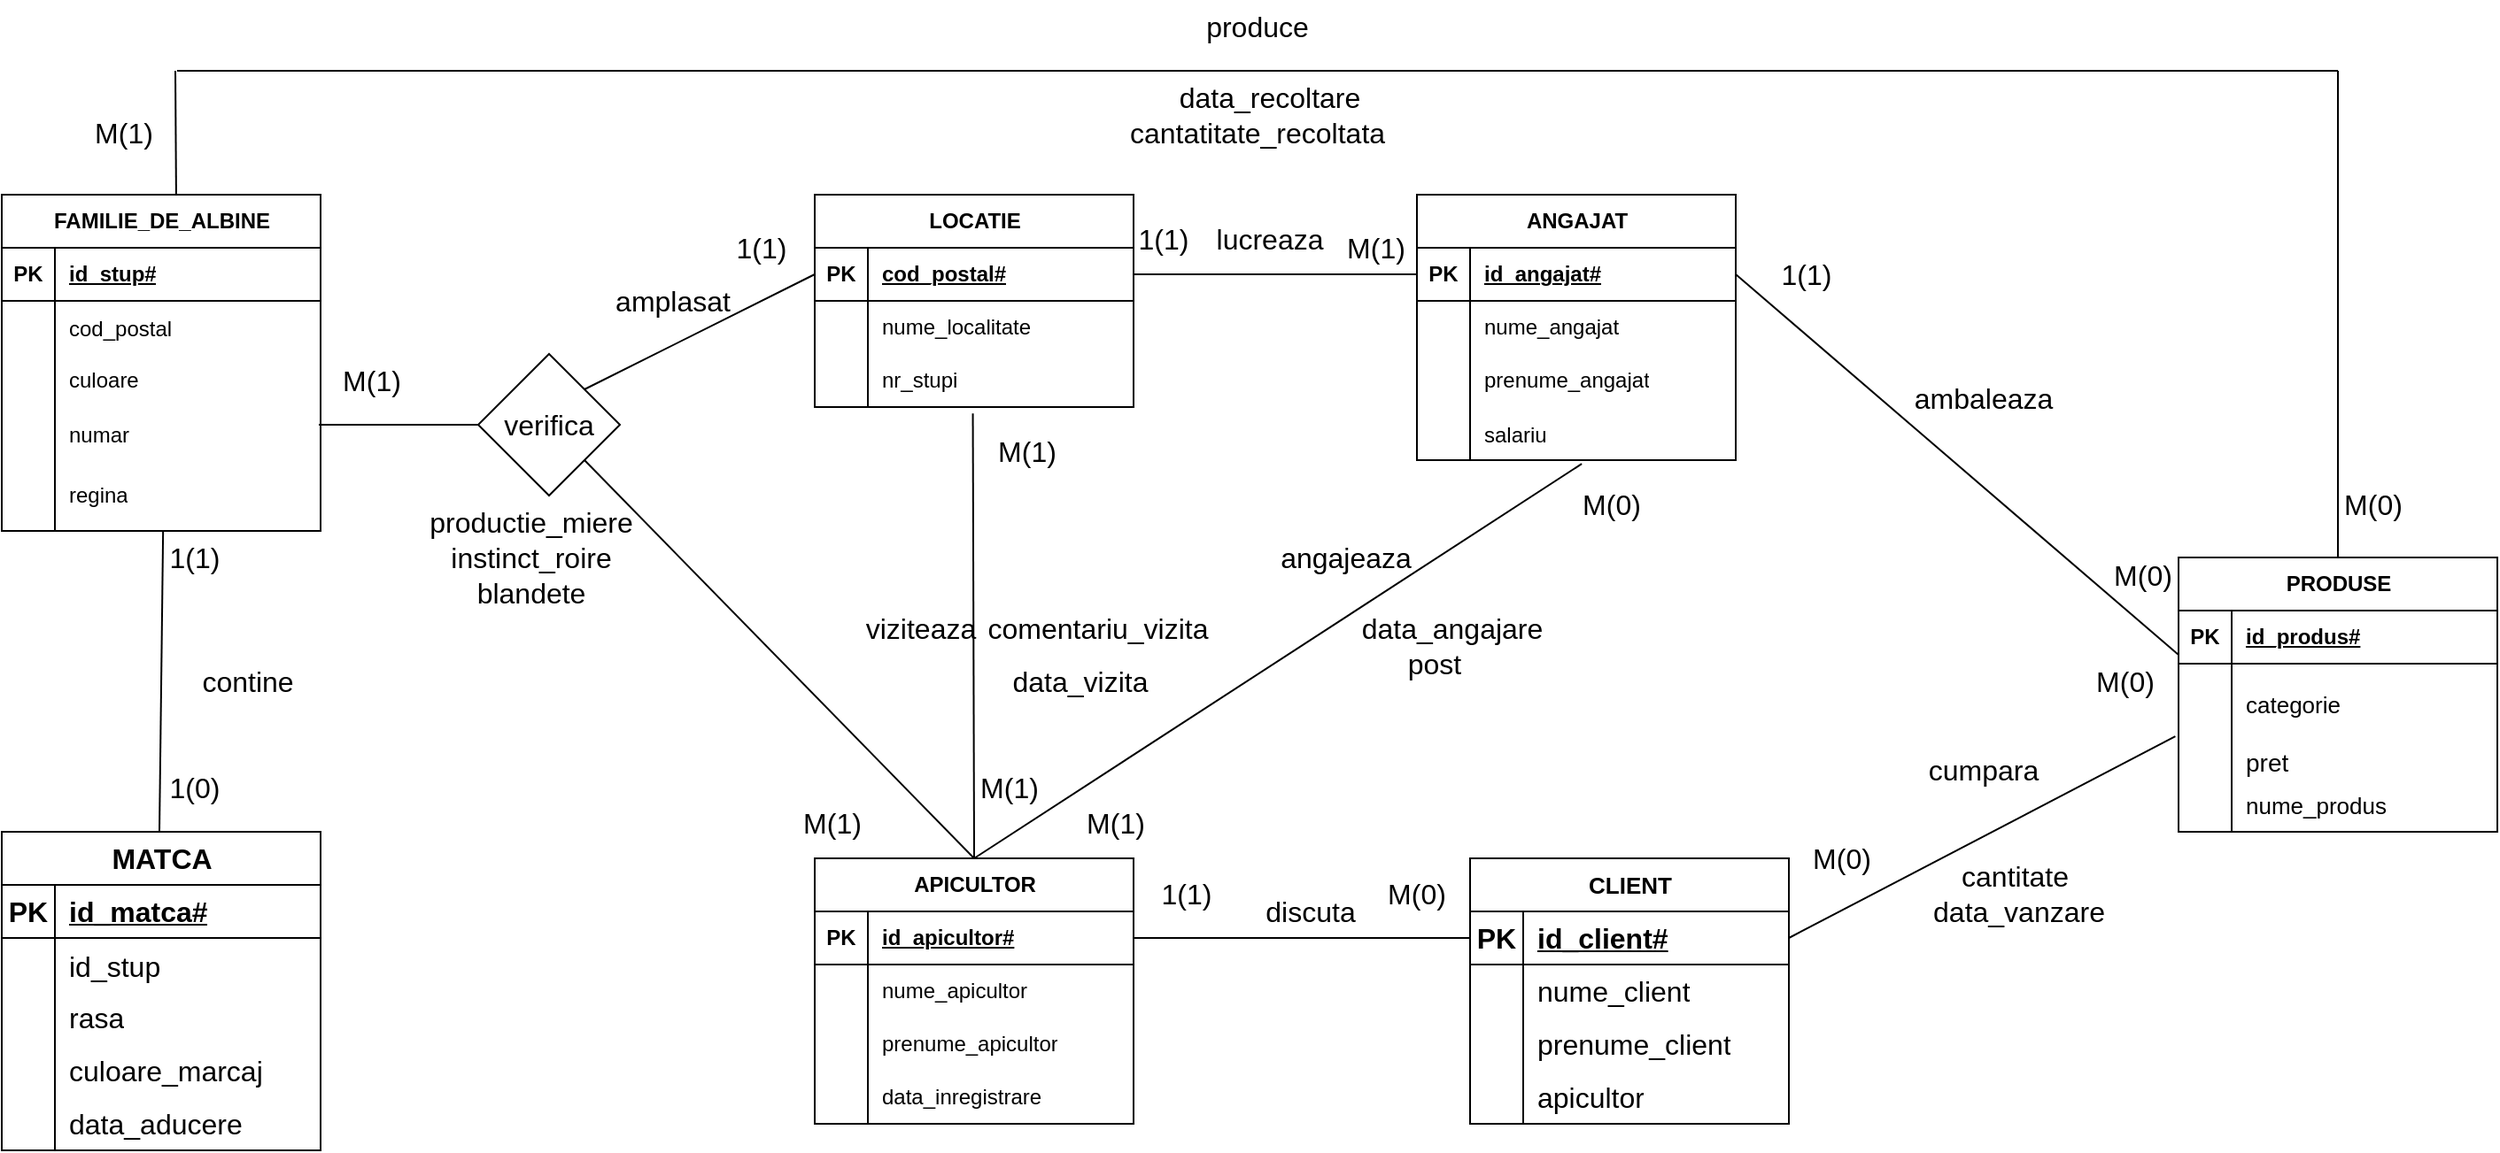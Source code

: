 <mxfile version="21.2.3" type="github" pages="2">
  <diagram id="C5RBs43oDa-KdzZeNtuy" name="Page-1">
    <mxGraphModel dx="2889" dy="1874" grid="1" gridSize="10" guides="1" tooltips="1" connect="1" arrows="1" fold="1" page="1" pageScale="1" pageWidth="827" pageHeight="1169" math="0" shadow="0">
      <root>
        <mxCell id="WIyWlLk6GJQsqaUBKTNV-0" />
        <mxCell id="WIyWlLk6GJQsqaUBKTNV-1" parent="WIyWlLk6GJQsqaUBKTNV-0" />
        <mxCell id="uplybTgH5wr1Kdxr1-fB-1" value="APICULTOR" style="shape=table;startSize=30;container=1;collapsible=1;childLayout=tableLayout;fixedRows=1;rowLines=0;fontStyle=1;align=center;resizeLast=1;html=1;" parent="WIyWlLk6GJQsqaUBKTNV-1" vertex="1">
          <mxGeometry x="-520" y="245" width="180" height="150" as="geometry" />
        </mxCell>
        <mxCell id="uplybTgH5wr1Kdxr1-fB-2" value="" style="shape=tableRow;horizontal=0;startSize=0;swimlaneHead=0;swimlaneBody=0;fillColor=none;collapsible=0;dropTarget=0;points=[[0,0.5],[1,0.5]];portConstraint=eastwest;top=0;left=0;right=0;bottom=1;" parent="uplybTgH5wr1Kdxr1-fB-1" vertex="1">
          <mxGeometry y="30" width="180" height="30" as="geometry" />
        </mxCell>
        <mxCell id="uplybTgH5wr1Kdxr1-fB-3" value="PK" style="shape=partialRectangle;connectable=0;fillColor=none;top=0;left=0;bottom=0;right=0;fontStyle=1;overflow=hidden;whiteSpace=wrap;html=1;" parent="uplybTgH5wr1Kdxr1-fB-2" vertex="1">
          <mxGeometry width="30" height="30" as="geometry">
            <mxRectangle width="30" height="30" as="alternateBounds" />
          </mxGeometry>
        </mxCell>
        <mxCell id="uplybTgH5wr1Kdxr1-fB-4" value="id_apicultor#" style="shape=partialRectangle;connectable=0;fillColor=none;top=0;left=0;bottom=0;right=0;align=left;spacingLeft=6;fontStyle=5;overflow=hidden;whiteSpace=wrap;html=1;" parent="uplybTgH5wr1Kdxr1-fB-2" vertex="1">
          <mxGeometry x="30" width="150" height="30" as="geometry">
            <mxRectangle width="150" height="30" as="alternateBounds" />
          </mxGeometry>
        </mxCell>
        <mxCell id="uplybTgH5wr1Kdxr1-fB-5" value="" style="shape=tableRow;horizontal=0;startSize=0;swimlaneHead=0;swimlaneBody=0;fillColor=none;collapsible=0;dropTarget=0;points=[[0,0.5],[1,0.5]];portConstraint=eastwest;top=0;left=0;right=0;bottom=0;" parent="uplybTgH5wr1Kdxr1-fB-1" vertex="1">
          <mxGeometry y="60" width="180" height="30" as="geometry" />
        </mxCell>
        <mxCell id="uplybTgH5wr1Kdxr1-fB-6" value="" style="shape=partialRectangle;connectable=0;fillColor=none;top=0;left=0;bottom=0;right=0;editable=1;overflow=hidden;whiteSpace=wrap;html=1;" parent="uplybTgH5wr1Kdxr1-fB-5" vertex="1">
          <mxGeometry width="30" height="30" as="geometry">
            <mxRectangle width="30" height="30" as="alternateBounds" />
          </mxGeometry>
        </mxCell>
        <mxCell id="uplybTgH5wr1Kdxr1-fB-7" value="nume_apicultor" style="shape=partialRectangle;connectable=0;fillColor=none;top=0;left=0;bottom=0;right=0;align=left;spacingLeft=6;overflow=hidden;whiteSpace=wrap;html=1;" parent="uplybTgH5wr1Kdxr1-fB-5" vertex="1">
          <mxGeometry x="30" width="150" height="30" as="geometry">
            <mxRectangle width="150" height="30" as="alternateBounds" />
          </mxGeometry>
        </mxCell>
        <mxCell id="uplybTgH5wr1Kdxr1-fB-8" value="" style="shape=tableRow;horizontal=0;startSize=0;swimlaneHead=0;swimlaneBody=0;fillColor=none;collapsible=0;dropTarget=0;points=[[0,0.5],[1,0.5]];portConstraint=eastwest;top=0;left=0;right=0;bottom=0;" parent="uplybTgH5wr1Kdxr1-fB-1" vertex="1">
          <mxGeometry y="90" width="180" height="30" as="geometry" />
        </mxCell>
        <mxCell id="uplybTgH5wr1Kdxr1-fB-9" value="" style="shape=partialRectangle;connectable=0;fillColor=none;top=0;left=0;bottom=0;right=0;editable=1;overflow=hidden;whiteSpace=wrap;html=1;" parent="uplybTgH5wr1Kdxr1-fB-8" vertex="1">
          <mxGeometry width="30" height="30" as="geometry">
            <mxRectangle width="30" height="30" as="alternateBounds" />
          </mxGeometry>
        </mxCell>
        <mxCell id="uplybTgH5wr1Kdxr1-fB-10" value="prenume_apicultor" style="shape=partialRectangle;connectable=0;fillColor=none;top=0;left=0;bottom=0;right=0;align=left;spacingLeft=6;overflow=hidden;whiteSpace=wrap;html=1;" parent="uplybTgH5wr1Kdxr1-fB-8" vertex="1">
          <mxGeometry x="30" width="150" height="30" as="geometry">
            <mxRectangle width="150" height="30" as="alternateBounds" />
          </mxGeometry>
        </mxCell>
        <mxCell id="uplybTgH5wr1Kdxr1-fB-11" value="" style="shape=tableRow;horizontal=0;startSize=0;swimlaneHead=0;swimlaneBody=0;fillColor=none;collapsible=0;dropTarget=0;points=[[0,0.5],[1,0.5]];portConstraint=eastwest;top=0;left=0;right=0;bottom=0;" parent="uplybTgH5wr1Kdxr1-fB-1" vertex="1">
          <mxGeometry y="120" width="180" height="30" as="geometry" />
        </mxCell>
        <mxCell id="uplybTgH5wr1Kdxr1-fB-12" value="" style="shape=partialRectangle;connectable=0;fillColor=none;top=0;left=0;bottom=0;right=0;editable=1;overflow=hidden;whiteSpace=wrap;html=1;" parent="uplybTgH5wr1Kdxr1-fB-11" vertex="1">
          <mxGeometry width="30" height="30" as="geometry">
            <mxRectangle width="30" height="30" as="alternateBounds" />
          </mxGeometry>
        </mxCell>
        <mxCell id="uplybTgH5wr1Kdxr1-fB-13" value="data_inregistrare" style="shape=partialRectangle;connectable=0;fillColor=none;top=0;left=0;bottom=0;right=0;align=left;spacingLeft=6;overflow=hidden;whiteSpace=wrap;html=1;" parent="uplybTgH5wr1Kdxr1-fB-11" vertex="1">
          <mxGeometry x="30" width="150" height="30" as="geometry">
            <mxRectangle width="150" height="30" as="alternateBounds" />
          </mxGeometry>
        </mxCell>
        <mxCell id="uplybTgH5wr1Kdxr1-fB-27" value="LOCATIE" style="shape=table;startSize=30;container=1;collapsible=1;childLayout=tableLayout;fixedRows=1;rowLines=0;fontStyle=1;align=center;resizeLast=1;html=1;" parent="WIyWlLk6GJQsqaUBKTNV-1" vertex="1">
          <mxGeometry x="-520" y="-130" width="180" height="120" as="geometry" />
        </mxCell>
        <mxCell id="uplybTgH5wr1Kdxr1-fB-28" value="" style="shape=tableRow;horizontal=0;startSize=0;swimlaneHead=0;swimlaneBody=0;fillColor=none;collapsible=0;dropTarget=0;points=[[0,0.5],[1,0.5]];portConstraint=eastwest;top=0;left=0;right=0;bottom=1;" parent="uplybTgH5wr1Kdxr1-fB-27" vertex="1">
          <mxGeometry y="30" width="180" height="30" as="geometry" />
        </mxCell>
        <mxCell id="uplybTgH5wr1Kdxr1-fB-29" value="PK" style="shape=partialRectangle;connectable=0;fillColor=none;top=0;left=0;bottom=0;right=0;fontStyle=1;overflow=hidden;whiteSpace=wrap;html=1;" parent="uplybTgH5wr1Kdxr1-fB-28" vertex="1">
          <mxGeometry width="30" height="30" as="geometry">
            <mxRectangle width="30" height="30" as="alternateBounds" />
          </mxGeometry>
        </mxCell>
        <mxCell id="uplybTgH5wr1Kdxr1-fB-30" value="cod_postal#" style="shape=partialRectangle;connectable=0;fillColor=none;top=0;left=0;bottom=0;right=0;align=left;spacingLeft=6;fontStyle=5;overflow=hidden;whiteSpace=wrap;html=1;" parent="uplybTgH5wr1Kdxr1-fB-28" vertex="1">
          <mxGeometry x="30" width="150" height="30" as="geometry">
            <mxRectangle width="150" height="30" as="alternateBounds" />
          </mxGeometry>
        </mxCell>
        <mxCell id="uplybTgH5wr1Kdxr1-fB-31" value="" style="shape=tableRow;horizontal=0;startSize=0;swimlaneHead=0;swimlaneBody=0;fillColor=none;collapsible=0;dropTarget=0;points=[[0,0.5],[1,0.5]];portConstraint=eastwest;top=0;left=0;right=0;bottom=0;" parent="uplybTgH5wr1Kdxr1-fB-27" vertex="1">
          <mxGeometry y="60" width="180" height="30" as="geometry" />
        </mxCell>
        <mxCell id="uplybTgH5wr1Kdxr1-fB-32" value="" style="shape=partialRectangle;connectable=0;fillColor=none;top=0;left=0;bottom=0;right=0;editable=1;overflow=hidden;whiteSpace=wrap;html=1;" parent="uplybTgH5wr1Kdxr1-fB-31" vertex="1">
          <mxGeometry width="30" height="30" as="geometry">
            <mxRectangle width="30" height="30" as="alternateBounds" />
          </mxGeometry>
        </mxCell>
        <mxCell id="uplybTgH5wr1Kdxr1-fB-33" value="nume_localitate" style="shape=partialRectangle;connectable=0;fillColor=none;top=0;left=0;bottom=0;right=0;align=left;spacingLeft=6;overflow=hidden;whiteSpace=wrap;html=1;" parent="uplybTgH5wr1Kdxr1-fB-31" vertex="1">
          <mxGeometry x="30" width="150" height="30" as="geometry">
            <mxRectangle width="150" height="30" as="alternateBounds" />
          </mxGeometry>
        </mxCell>
        <mxCell id="uplybTgH5wr1Kdxr1-fB-34" value="" style="shape=tableRow;horizontal=0;startSize=0;swimlaneHead=0;swimlaneBody=0;fillColor=none;collapsible=0;dropTarget=0;points=[[0,0.5],[1,0.5]];portConstraint=eastwest;top=0;left=0;right=0;bottom=0;" parent="uplybTgH5wr1Kdxr1-fB-27" vertex="1">
          <mxGeometry y="90" width="180" height="30" as="geometry" />
        </mxCell>
        <mxCell id="uplybTgH5wr1Kdxr1-fB-35" value="" style="shape=partialRectangle;connectable=0;fillColor=none;top=0;left=0;bottom=0;right=0;editable=1;overflow=hidden;whiteSpace=wrap;html=1;" parent="uplybTgH5wr1Kdxr1-fB-34" vertex="1">
          <mxGeometry width="30" height="30" as="geometry">
            <mxRectangle width="30" height="30" as="alternateBounds" />
          </mxGeometry>
        </mxCell>
        <mxCell id="uplybTgH5wr1Kdxr1-fB-36" value="nr_stupi" style="shape=partialRectangle;connectable=0;fillColor=none;top=0;left=0;bottom=0;right=0;align=left;spacingLeft=6;overflow=hidden;whiteSpace=wrap;html=1;" parent="uplybTgH5wr1Kdxr1-fB-34" vertex="1">
          <mxGeometry x="30" width="150" height="30" as="geometry">
            <mxRectangle width="150" height="30" as="alternateBounds" />
          </mxGeometry>
        </mxCell>
        <mxCell id="uplybTgH5wr1Kdxr1-fB-41" value="ANGAJAT" style="shape=table;startSize=30;container=1;collapsible=1;childLayout=tableLayout;fixedRows=1;rowLines=0;fontStyle=1;align=center;resizeLast=1;html=1;" parent="WIyWlLk6GJQsqaUBKTNV-1" vertex="1">
          <mxGeometry x="-180" y="-130" width="180" height="150" as="geometry" />
        </mxCell>
        <mxCell id="uplybTgH5wr1Kdxr1-fB-42" value="" style="shape=tableRow;horizontal=0;startSize=0;swimlaneHead=0;swimlaneBody=0;fillColor=none;collapsible=0;dropTarget=0;points=[[0,0.5],[1,0.5]];portConstraint=eastwest;top=0;left=0;right=0;bottom=1;" parent="uplybTgH5wr1Kdxr1-fB-41" vertex="1">
          <mxGeometry y="30" width="180" height="30" as="geometry" />
        </mxCell>
        <mxCell id="uplybTgH5wr1Kdxr1-fB-43" value="PK" style="shape=partialRectangle;connectable=0;fillColor=none;top=0;left=0;bottom=0;right=0;fontStyle=1;overflow=hidden;whiteSpace=wrap;html=1;" parent="uplybTgH5wr1Kdxr1-fB-42" vertex="1">
          <mxGeometry width="30" height="30" as="geometry">
            <mxRectangle width="30" height="30" as="alternateBounds" />
          </mxGeometry>
        </mxCell>
        <mxCell id="uplybTgH5wr1Kdxr1-fB-44" value="id_angajat#" style="shape=partialRectangle;connectable=0;fillColor=none;top=0;left=0;bottom=0;right=0;align=left;spacingLeft=6;fontStyle=5;overflow=hidden;whiteSpace=wrap;html=1;" parent="uplybTgH5wr1Kdxr1-fB-42" vertex="1">
          <mxGeometry x="30" width="150" height="30" as="geometry">
            <mxRectangle width="150" height="30" as="alternateBounds" />
          </mxGeometry>
        </mxCell>
        <mxCell id="uplybTgH5wr1Kdxr1-fB-45" value="" style="shape=tableRow;horizontal=0;startSize=0;swimlaneHead=0;swimlaneBody=0;fillColor=none;collapsible=0;dropTarget=0;points=[[0,0.5],[1,0.5]];portConstraint=eastwest;top=0;left=0;right=0;bottom=0;" parent="uplybTgH5wr1Kdxr1-fB-41" vertex="1">
          <mxGeometry y="60" width="180" height="30" as="geometry" />
        </mxCell>
        <mxCell id="uplybTgH5wr1Kdxr1-fB-46" value="" style="shape=partialRectangle;connectable=0;fillColor=none;top=0;left=0;bottom=0;right=0;editable=1;overflow=hidden;whiteSpace=wrap;html=1;" parent="uplybTgH5wr1Kdxr1-fB-45" vertex="1">
          <mxGeometry width="30" height="30" as="geometry">
            <mxRectangle width="30" height="30" as="alternateBounds" />
          </mxGeometry>
        </mxCell>
        <mxCell id="uplybTgH5wr1Kdxr1-fB-47" value="nume_angajat" style="shape=partialRectangle;connectable=0;fillColor=none;top=0;left=0;bottom=0;right=0;align=left;spacingLeft=6;overflow=hidden;whiteSpace=wrap;html=1;" parent="uplybTgH5wr1Kdxr1-fB-45" vertex="1">
          <mxGeometry x="30" width="150" height="30" as="geometry">
            <mxRectangle width="150" height="30" as="alternateBounds" />
          </mxGeometry>
        </mxCell>
        <mxCell id="uplybTgH5wr1Kdxr1-fB-48" value="" style="shape=tableRow;horizontal=0;startSize=0;swimlaneHead=0;swimlaneBody=0;fillColor=none;collapsible=0;dropTarget=0;points=[[0,0.5],[1,0.5]];portConstraint=eastwest;top=0;left=0;right=0;bottom=0;" parent="uplybTgH5wr1Kdxr1-fB-41" vertex="1">
          <mxGeometry y="90" width="180" height="30" as="geometry" />
        </mxCell>
        <mxCell id="uplybTgH5wr1Kdxr1-fB-49" value="" style="shape=partialRectangle;connectable=0;fillColor=none;top=0;left=0;bottom=0;right=0;editable=1;overflow=hidden;whiteSpace=wrap;html=1;" parent="uplybTgH5wr1Kdxr1-fB-48" vertex="1">
          <mxGeometry width="30" height="30" as="geometry">
            <mxRectangle width="30" height="30" as="alternateBounds" />
          </mxGeometry>
        </mxCell>
        <mxCell id="uplybTgH5wr1Kdxr1-fB-50" value="prenume_angajat" style="shape=partialRectangle;connectable=0;fillColor=none;top=0;left=0;bottom=0;right=0;align=left;spacingLeft=6;overflow=hidden;whiteSpace=wrap;html=1;" parent="uplybTgH5wr1Kdxr1-fB-48" vertex="1">
          <mxGeometry x="30" width="150" height="30" as="geometry">
            <mxRectangle width="150" height="30" as="alternateBounds" />
          </mxGeometry>
        </mxCell>
        <mxCell id="uplybTgH5wr1Kdxr1-fB-56" value="" style="shape=tableRow;horizontal=0;startSize=0;swimlaneHead=0;swimlaneBody=0;fillColor=none;collapsible=0;dropTarget=0;points=[[0,0.5],[1,0.5]];portConstraint=eastwest;top=0;left=0;right=0;bottom=0;" parent="uplybTgH5wr1Kdxr1-fB-41" vertex="1">
          <mxGeometry y="120" width="180" height="30" as="geometry" />
        </mxCell>
        <mxCell id="uplybTgH5wr1Kdxr1-fB-57" value="" style="shape=partialRectangle;connectable=0;fillColor=none;top=0;left=0;bottom=0;right=0;editable=1;overflow=hidden;" parent="uplybTgH5wr1Kdxr1-fB-56" vertex="1">
          <mxGeometry width="30" height="30" as="geometry">
            <mxRectangle width="30" height="30" as="alternateBounds" />
          </mxGeometry>
        </mxCell>
        <mxCell id="uplybTgH5wr1Kdxr1-fB-58" value="salariu" style="shape=partialRectangle;connectable=0;fillColor=none;top=0;left=0;bottom=0;right=0;align=left;spacingLeft=6;overflow=hidden;" parent="uplybTgH5wr1Kdxr1-fB-56" vertex="1">
          <mxGeometry x="30" width="150" height="30" as="geometry">
            <mxRectangle width="150" height="30" as="alternateBounds" />
          </mxGeometry>
        </mxCell>
        <mxCell id="uplybTgH5wr1Kdxr1-fB-59" value="FAMILIE_DE_ALBINE" style="shape=table;startSize=30;container=1;collapsible=1;childLayout=tableLayout;fixedRows=1;rowLines=0;fontStyle=1;align=center;resizeLast=1;html=1;" parent="WIyWlLk6GJQsqaUBKTNV-1" vertex="1">
          <mxGeometry x="-979" y="-130" width="180" height="190" as="geometry" />
        </mxCell>
        <mxCell id="uplybTgH5wr1Kdxr1-fB-60" value="" style="shape=tableRow;horizontal=0;startSize=0;swimlaneHead=0;swimlaneBody=0;fillColor=none;collapsible=0;dropTarget=0;points=[[0,0.5],[1,0.5]];portConstraint=eastwest;top=0;left=0;right=0;bottom=1;" parent="uplybTgH5wr1Kdxr1-fB-59" vertex="1">
          <mxGeometry y="30" width="180" height="30" as="geometry" />
        </mxCell>
        <mxCell id="uplybTgH5wr1Kdxr1-fB-61" value="PK" style="shape=partialRectangle;connectable=0;fillColor=none;top=0;left=0;bottom=0;right=0;fontStyle=1;overflow=hidden;whiteSpace=wrap;html=1;" parent="uplybTgH5wr1Kdxr1-fB-60" vertex="1">
          <mxGeometry width="30" height="30" as="geometry">
            <mxRectangle width="30" height="30" as="alternateBounds" />
          </mxGeometry>
        </mxCell>
        <mxCell id="uplybTgH5wr1Kdxr1-fB-62" value="id_stup#" style="shape=partialRectangle;connectable=0;fillColor=none;top=0;left=0;bottom=0;right=0;align=left;spacingLeft=6;fontStyle=5;overflow=hidden;whiteSpace=wrap;html=1;" parent="uplybTgH5wr1Kdxr1-fB-60" vertex="1">
          <mxGeometry x="30" width="150" height="30" as="geometry">
            <mxRectangle width="150" height="30" as="alternateBounds" />
          </mxGeometry>
        </mxCell>
        <mxCell id="080SpqLosALXBFT3gfy6-5" value="" style="shape=tableRow;horizontal=0;startSize=0;swimlaneHead=0;swimlaneBody=0;fillColor=none;collapsible=0;dropTarget=0;points=[[0,0.5],[1,0.5]];portConstraint=eastwest;top=0;left=0;right=0;bottom=0;fontSize=16;" parent="uplybTgH5wr1Kdxr1-fB-59" vertex="1">
          <mxGeometry y="60" width="180" height="30" as="geometry" />
        </mxCell>
        <mxCell id="080SpqLosALXBFT3gfy6-6" value="" style="shape=partialRectangle;connectable=0;fillColor=none;top=0;left=0;bottom=0;right=0;editable=1;overflow=hidden;fontSize=16;" parent="080SpqLosALXBFT3gfy6-5" vertex="1">
          <mxGeometry width="30" height="30" as="geometry">
            <mxRectangle width="30" height="30" as="alternateBounds" />
          </mxGeometry>
        </mxCell>
        <mxCell id="080SpqLosALXBFT3gfy6-7" value="cod_postal" style="shape=partialRectangle;connectable=0;fillColor=none;top=0;left=0;bottom=0;right=0;align=left;spacingLeft=6;overflow=hidden;fontSize=12;" parent="080SpqLosALXBFT3gfy6-5" vertex="1">
          <mxGeometry x="30" width="150" height="30" as="geometry">
            <mxRectangle width="150" height="30" as="alternateBounds" />
          </mxGeometry>
        </mxCell>
        <mxCell id="uplybTgH5wr1Kdxr1-fB-63" value="" style="shape=tableRow;horizontal=0;startSize=0;swimlaneHead=0;swimlaneBody=0;fillColor=none;collapsible=0;dropTarget=0;points=[[0,0.5],[1,0.5]];portConstraint=eastwest;top=0;left=0;right=0;bottom=0;" parent="uplybTgH5wr1Kdxr1-fB-59" vertex="1">
          <mxGeometry y="90" width="180" height="30" as="geometry" />
        </mxCell>
        <mxCell id="uplybTgH5wr1Kdxr1-fB-64" value="" style="shape=partialRectangle;connectable=0;fillColor=none;top=0;left=0;bottom=0;right=0;editable=1;overflow=hidden;whiteSpace=wrap;html=1;" parent="uplybTgH5wr1Kdxr1-fB-63" vertex="1">
          <mxGeometry width="30" height="30" as="geometry">
            <mxRectangle width="30" height="30" as="alternateBounds" />
          </mxGeometry>
        </mxCell>
        <mxCell id="uplybTgH5wr1Kdxr1-fB-65" value="culoare" style="shape=partialRectangle;connectable=0;fillColor=none;top=0;left=0;bottom=0;right=0;align=left;spacingLeft=6;overflow=hidden;whiteSpace=wrap;html=1;" parent="uplybTgH5wr1Kdxr1-fB-63" vertex="1">
          <mxGeometry x="30" width="150" height="30" as="geometry">
            <mxRectangle width="150" height="30" as="alternateBounds" />
          </mxGeometry>
        </mxCell>
        <mxCell id="kf5wnfs-S66S3ArBYG0h-60" value="" style="shape=tableRow;horizontal=0;startSize=0;swimlaneHead=0;swimlaneBody=0;fillColor=none;collapsible=0;dropTarget=0;points=[[0,0.5],[1,0.5]];portConstraint=eastwest;top=0;left=0;right=0;bottom=0;fontSize=13;" parent="uplybTgH5wr1Kdxr1-fB-59" vertex="1">
          <mxGeometry y="120" width="180" height="30" as="geometry" />
        </mxCell>
        <mxCell id="kf5wnfs-S66S3ArBYG0h-61" value="" style="shape=partialRectangle;connectable=0;fillColor=none;top=0;left=0;bottom=0;right=0;editable=1;overflow=hidden;fontSize=16;" parent="kf5wnfs-S66S3ArBYG0h-60" vertex="1">
          <mxGeometry width="30" height="30" as="geometry">
            <mxRectangle width="30" height="30" as="alternateBounds" />
          </mxGeometry>
        </mxCell>
        <mxCell id="kf5wnfs-S66S3ArBYG0h-62" value="numar" style="shape=partialRectangle;connectable=0;fillColor=none;top=0;left=0;bottom=0;right=0;align=left;spacingLeft=6;overflow=hidden;fontSize=12;" parent="kf5wnfs-S66S3ArBYG0h-60" vertex="1">
          <mxGeometry x="30" width="150" height="30" as="geometry">
            <mxRectangle width="150" height="30" as="alternateBounds" />
          </mxGeometry>
        </mxCell>
        <mxCell id="uplybTgH5wr1Kdxr1-fB-66" value="" style="shape=tableRow;horizontal=0;startSize=0;swimlaneHead=0;swimlaneBody=0;fillColor=none;collapsible=0;dropTarget=0;points=[[0,0.5],[1,0.5]];portConstraint=eastwest;top=0;left=0;right=0;bottom=0;" parent="uplybTgH5wr1Kdxr1-fB-59" vertex="1">
          <mxGeometry y="150" width="180" height="40" as="geometry" />
        </mxCell>
        <mxCell id="uplybTgH5wr1Kdxr1-fB-67" value="" style="shape=partialRectangle;connectable=0;fillColor=none;top=0;left=0;bottom=0;right=0;editable=1;overflow=hidden;whiteSpace=wrap;html=1;" parent="uplybTgH5wr1Kdxr1-fB-66" vertex="1">
          <mxGeometry width="30" height="40" as="geometry">
            <mxRectangle width="30" height="40" as="alternateBounds" />
          </mxGeometry>
        </mxCell>
        <mxCell id="uplybTgH5wr1Kdxr1-fB-68" value="regina" style="shape=partialRectangle;connectable=0;fillColor=none;top=0;left=0;bottom=0;right=0;align=left;spacingLeft=6;overflow=hidden;whiteSpace=wrap;html=1;" parent="uplybTgH5wr1Kdxr1-fB-66" vertex="1">
          <mxGeometry x="30" width="150" height="40" as="geometry">
            <mxRectangle width="150" height="40" as="alternateBounds" />
          </mxGeometry>
        </mxCell>
        <mxCell id="uplybTgH5wr1Kdxr1-fB-119" value="PRODUSE" style="shape=table;startSize=30;container=1;collapsible=1;childLayout=tableLayout;fixedRows=1;rowLines=0;fontStyle=1;align=center;resizeLast=1;html=1;" parent="WIyWlLk6GJQsqaUBKTNV-1" vertex="1">
          <mxGeometry x="250" y="75" width="180" height="155" as="geometry" />
        </mxCell>
        <mxCell id="uplybTgH5wr1Kdxr1-fB-120" value="" style="shape=tableRow;horizontal=0;startSize=0;swimlaneHead=0;swimlaneBody=0;fillColor=none;collapsible=0;dropTarget=0;points=[[0,0.5],[1,0.5]];portConstraint=eastwest;top=0;left=0;right=0;bottom=1;" parent="uplybTgH5wr1Kdxr1-fB-119" vertex="1">
          <mxGeometry y="30" width="180" height="30" as="geometry" />
        </mxCell>
        <mxCell id="uplybTgH5wr1Kdxr1-fB-121" value="PK" style="shape=partialRectangle;connectable=0;fillColor=none;top=0;left=0;bottom=0;right=0;fontStyle=1;overflow=hidden;whiteSpace=wrap;html=1;" parent="uplybTgH5wr1Kdxr1-fB-120" vertex="1">
          <mxGeometry width="30" height="30" as="geometry">
            <mxRectangle width="30" height="30" as="alternateBounds" />
          </mxGeometry>
        </mxCell>
        <mxCell id="uplybTgH5wr1Kdxr1-fB-122" value="id_produs#" style="shape=partialRectangle;connectable=0;fillColor=none;top=0;left=0;bottom=0;right=0;align=left;spacingLeft=6;fontStyle=5;overflow=hidden;whiteSpace=wrap;html=1;" parent="uplybTgH5wr1Kdxr1-fB-120" vertex="1">
          <mxGeometry x="30" width="150" height="30" as="geometry">
            <mxRectangle width="150" height="30" as="alternateBounds" />
          </mxGeometry>
        </mxCell>
        <mxCell id="uplybTgH5wr1Kdxr1-fB-123" value="" style="shape=tableRow;horizontal=0;startSize=0;swimlaneHead=0;swimlaneBody=0;fillColor=none;collapsible=0;dropTarget=0;points=[[0,0.5],[1,0.5]];portConstraint=eastwest;top=0;left=0;right=0;bottom=0;" parent="uplybTgH5wr1Kdxr1-fB-119" vertex="1">
          <mxGeometry y="60" width="180" height="45" as="geometry" />
        </mxCell>
        <mxCell id="uplybTgH5wr1Kdxr1-fB-124" value="" style="shape=partialRectangle;connectable=0;fillColor=none;top=0;left=0;bottom=0;right=0;editable=1;overflow=hidden;whiteSpace=wrap;html=1;" parent="uplybTgH5wr1Kdxr1-fB-123" vertex="1">
          <mxGeometry width="30" height="45" as="geometry">
            <mxRectangle width="30" height="45" as="alternateBounds" />
          </mxGeometry>
        </mxCell>
        <mxCell id="uplybTgH5wr1Kdxr1-fB-125" value="&lt;font style=&quot;font-size: 13px;&quot;&gt;categorie&lt;/font&gt;" style="shape=partialRectangle;connectable=0;fillColor=none;top=0;left=0;bottom=0;right=0;align=left;spacingLeft=6;overflow=hidden;whiteSpace=wrap;html=1;" parent="uplybTgH5wr1Kdxr1-fB-123" vertex="1">
          <mxGeometry x="30" width="150" height="45" as="geometry">
            <mxRectangle width="150" height="45" as="alternateBounds" />
          </mxGeometry>
        </mxCell>
        <mxCell id="uplybTgH5wr1Kdxr1-fB-126" value="" style="shape=tableRow;horizontal=0;startSize=0;swimlaneHead=0;swimlaneBody=0;fillColor=none;collapsible=0;dropTarget=0;points=[[0,0.5],[1,0.5]];portConstraint=eastwest;top=0;left=0;right=0;bottom=0;" parent="uplybTgH5wr1Kdxr1-fB-119" vertex="1">
          <mxGeometry y="105" width="180" height="20" as="geometry" />
        </mxCell>
        <mxCell id="uplybTgH5wr1Kdxr1-fB-127" value="" style="shape=partialRectangle;connectable=0;fillColor=none;top=0;left=0;bottom=0;right=0;editable=1;overflow=hidden;whiteSpace=wrap;html=1;" parent="uplybTgH5wr1Kdxr1-fB-126" vertex="1">
          <mxGeometry width="30" height="20" as="geometry">
            <mxRectangle width="30" height="20" as="alternateBounds" />
          </mxGeometry>
        </mxCell>
        <mxCell id="uplybTgH5wr1Kdxr1-fB-128" value="&lt;font style=&quot;font-size: 14px;&quot;&gt;pret&lt;/font&gt;" style="shape=partialRectangle;connectable=0;fillColor=none;top=0;left=0;bottom=0;right=0;align=left;spacingLeft=6;overflow=hidden;whiteSpace=wrap;html=1;" parent="uplybTgH5wr1Kdxr1-fB-126" vertex="1">
          <mxGeometry x="30" width="150" height="20" as="geometry">
            <mxRectangle width="150" height="20" as="alternateBounds" />
          </mxGeometry>
        </mxCell>
        <mxCell id="uplybTgH5wr1Kdxr1-fB-129" value="" style="shape=tableRow;horizontal=0;startSize=0;swimlaneHead=0;swimlaneBody=0;fillColor=none;collapsible=0;dropTarget=0;points=[[0,0.5],[1,0.5]];portConstraint=eastwest;top=0;left=0;right=0;bottom=0;" parent="uplybTgH5wr1Kdxr1-fB-119" vertex="1">
          <mxGeometry y="125" width="180" height="30" as="geometry" />
        </mxCell>
        <mxCell id="uplybTgH5wr1Kdxr1-fB-130" value="" style="shape=partialRectangle;connectable=0;fillColor=none;top=0;left=0;bottom=0;right=0;editable=1;overflow=hidden;whiteSpace=wrap;html=1;" parent="uplybTgH5wr1Kdxr1-fB-129" vertex="1">
          <mxGeometry width="30" height="30" as="geometry">
            <mxRectangle width="30" height="30" as="alternateBounds" />
          </mxGeometry>
        </mxCell>
        <mxCell id="uplybTgH5wr1Kdxr1-fB-131" value="&lt;font style=&quot;font-size: 13px;&quot;&gt;nume_produs&lt;/font&gt;" style="shape=partialRectangle;connectable=0;fillColor=none;top=0;left=0;bottom=0;right=0;align=left;spacingLeft=6;overflow=hidden;whiteSpace=wrap;html=1;" parent="uplybTgH5wr1Kdxr1-fB-129" vertex="1">
          <mxGeometry x="30" width="150" height="30" as="geometry">
            <mxRectangle width="150" height="30" as="alternateBounds" />
          </mxGeometry>
        </mxCell>
        <mxCell id="uplybTgH5wr1Kdxr1-fB-132" value="CLIENT" style="shape=table;startSize=30;container=1;collapsible=1;childLayout=tableLayout;fixedRows=1;rowLines=0;fontStyle=1;align=center;resizeLast=1;html=1;fontSize=13;" parent="WIyWlLk6GJQsqaUBKTNV-1" vertex="1">
          <mxGeometry x="-150" y="245" width="180" height="150" as="geometry" />
        </mxCell>
        <mxCell id="uplybTgH5wr1Kdxr1-fB-133" value="" style="shape=tableRow;horizontal=0;startSize=0;swimlaneHead=0;swimlaneBody=0;fillColor=none;collapsible=0;dropTarget=0;points=[[0,0.5],[1,0.5]];portConstraint=eastwest;top=0;left=0;right=0;bottom=1;fontSize=16;" parent="uplybTgH5wr1Kdxr1-fB-132" vertex="1">
          <mxGeometry y="30" width="180" height="30" as="geometry" />
        </mxCell>
        <mxCell id="uplybTgH5wr1Kdxr1-fB-134" value="PK" style="shape=partialRectangle;connectable=0;fillColor=none;top=0;left=0;bottom=0;right=0;fontStyle=1;overflow=hidden;whiteSpace=wrap;html=1;fontSize=16;" parent="uplybTgH5wr1Kdxr1-fB-133" vertex="1">
          <mxGeometry width="30" height="30" as="geometry">
            <mxRectangle width="30" height="30" as="alternateBounds" />
          </mxGeometry>
        </mxCell>
        <mxCell id="uplybTgH5wr1Kdxr1-fB-135" value="id_client#" style="shape=partialRectangle;connectable=0;fillColor=none;top=0;left=0;bottom=0;right=0;align=left;spacingLeft=6;fontStyle=5;overflow=hidden;whiteSpace=wrap;html=1;fontSize=16;" parent="uplybTgH5wr1Kdxr1-fB-133" vertex="1">
          <mxGeometry x="30" width="150" height="30" as="geometry">
            <mxRectangle width="150" height="30" as="alternateBounds" />
          </mxGeometry>
        </mxCell>
        <mxCell id="uplybTgH5wr1Kdxr1-fB-136" value="" style="shape=tableRow;horizontal=0;startSize=0;swimlaneHead=0;swimlaneBody=0;fillColor=none;collapsible=0;dropTarget=0;points=[[0,0.5],[1,0.5]];portConstraint=eastwest;top=0;left=0;right=0;bottom=0;fontSize=16;" parent="uplybTgH5wr1Kdxr1-fB-132" vertex="1">
          <mxGeometry y="60" width="180" height="30" as="geometry" />
        </mxCell>
        <mxCell id="uplybTgH5wr1Kdxr1-fB-137" value="" style="shape=partialRectangle;connectable=0;fillColor=none;top=0;left=0;bottom=0;right=0;editable=1;overflow=hidden;whiteSpace=wrap;html=1;fontSize=16;" parent="uplybTgH5wr1Kdxr1-fB-136" vertex="1">
          <mxGeometry width="30" height="30" as="geometry">
            <mxRectangle width="30" height="30" as="alternateBounds" />
          </mxGeometry>
        </mxCell>
        <mxCell id="uplybTgH5wr1Kdxr1-fB-138" value="nume_client" style="shape=partialRectangle;connectable=0;fillColor=none;top=0;left=0;bottom=0;right=0;align=left;spacingLeft=6;overflow=hidden;whiteSpace=wrap;html=1;fontSize=16;" parent="uplybTgH5wr1Kdxr1-fB-136" vertex="1">
          <mxGeometry x="30" width="150" height="30" as="geometry">
            <mxRectangle width="150" height="30" as="alternateBounds" />
          </mxGeometry>
        </mxCell>
        <mxCell id="uplybTgH5wr1Kdxr1-fB-139" value="" style="shape=tableRow;horizontal=0;startSize=0;swimlaneHead=0;swimlaneBody=0;fillColor=none;collapsible=0;dropTarget=0;points=[[0,0.5],[1,0.5]];portConstraint=eastwest;top=0;left=0;right=0;bottom=0;fontSize=16;" parent="uplybTgH5wr1Kdxr1-fB-132" vertex="1">
          <mxGeometry y="90" width="180" height="30" as="geometry" />
        </mxCell>
        <mxCell id="uplybTgH5wr1Kdxr1-fB-140" value="" style="shape=partialRectangle;connectable=0;fillColor=none;top=0;left=0;bottom=0;right=0;editable=1;overflow=hidden;whiteSpace=wrap;html=1;fontSize=16;" parent="uplybTgH5wr1Kdxr1-fB-139" vertex="1">
          <mxGeometry width="30" height="30" as="geometry">
            <mxRectangle width="30" height="30" as="alternateBounds" />
          </mxGeometry>
        </mxCell>
        <mxCell id="uplybTgH5wr1Kdxr1-fB-141" value="prenume_client" style="shape=partialRectangle;connectable=0;fillColor=none;top=0;left=0;bottom=0;right=0;align=left;spacingLeft=6;overflow=hidden;whiteSpace=wrap;html=1;fontSize=16;" parent="uplybTgH5wr1Kdxr1-fB-139" vertex="1">
          <mxGeometry x="30" width="150" height="30" as="geometry">
            <mxRectangle width="150" height="30" as="alternateBounds" />
          </mxGeometry>
        </mxCell>
        <mxCell id="uplybTgH5wr1Kdxr1-fB-142" value="" style="shape=tableRow;horizontal=0;startSize=0;swimlaneHead=0;swimlaneBody=0;fillColor=none;collapsible=0;dropTarget=0;points=[[0,0.5],[1,0.5]];portConstraint=eastwest;top=0;left=0;right=0;bottom=0;fontSize=16;" parent="uplybTgH5wr1Kdxr1-fB-132" vertex="1">
          <mxGeometry y="120" width="180" height="30" as="geometry" />
        </mxCell>
        <mxCell id="uplybTgH5wr1Kdxr1-fB-143" value="" style="shape=partialRectangle;connectable=0;fillColor=none;top=0;left=0;bottom=0;right=0;editable=1;overflow=hidden;whiteSpace=wrap;html=1;fontSize=16;" parent="uplybTgH5wr1Kdxr1-fB-142" vertex="1">
          <mxGeometry width="30" height="30" as="geometry">
            <mxRectangle width="30" height="30" as="alternateBounds" />
          </mxGeometry>
        </mxCell>
        <mxCell id="uplybTgH5wr1Kdxr1-fB-144" value="apicultor" style="shape=partialRectangle;connectable=0;fillColor=none;top=0;left=0;bottom=0;right=0;align=left;spacingLeft=6;overflow=hidden;whiteSpace=wrap;html=1;fontSize=16;" parent="uplybTgH5wr1Kdxr1-fB-142" vertex="1">
          <mxGeometry x="30" width="150" height="30" as="geometry">
            <mxRectangle width="150" height="30" as="alternateBounds" />
          </mxGeometry>
        </mxCell>
        <mxCell id="uplybTgH5wr1Kdxr1-fB-145" style="edgeStyle=none;curved=1;rounded=0;orthogonalLoop=1;jettySize=auto;html=1;exitX=0.75;exitY=0;exitDx=0;exitDy=0;fontSize=12;startSize=8;endSize=8;" parent="WIyWlLk6GJQsqaUBKTNV-1" source="uplybTgH5wr1Kdxr1-fB-132" target="uplybTgH5wr1Kdxr1-fB-132" edge="1">
          <mxGeometry relative="1" as="geometry" />
        </mxCell>
        <mxCell id="kf5wnfs-S66S3ArBYG0h-4" value="" style="endArrow=none;html=1;rounded=0;fontSize=12;startSize=8;endSize=8;curved=1;exitX=0.5;exitY=0;exitDx=0;exitDy=0;entryX=0.506;entryY=1.006;entryDx=0;entryDy=0;entryPerimeter=0;" parent="WIyWlLk6GJQsqaUBKTNV-1" target="uplybTgH5wr1Kdxr1-fB-66" edge="1">
          <mxGeometry relative="1" as="geometry">
            <mxPoint x="-890" y="230" as="sourcePoint" />
            <mxPoint x="-890.36" y="54.11" as="targetPoint" />
          </mxGeometry>
        </mxCell>
        <mxCell id="kf5wnfs-S66S3ArBYG0h-7" value="1(0)" style="text;html=1;strokeColor=none;fillColor=none;align=center;verticalAlign=middle;whiteSpace=wrap;rounded=0;fontSize=16;" parent="WIyWlLk6GJQsqaUBKTNV-1" vertex="1">
          <mxGeometry x="-900" y="190" width="60" height="30" as="geometry" />
        </mxCell>
        <mxCell id="kf5wnfs-S66S3ArBYG0h-9" value="contine" style="text;html=1;strokeColor=none;fillColor=none;align=center;verticalAlign=middle;whiteSpace=wrap;rounded=0;fontSize=16;" parent="WIyWlLk6GJQsqaUBKTNV-1" vertex="1">
          <mxGeometry x="-870" y="130" width="60" height="30" as="geometry" />
        </mxCell>
        <mxCell id="kf5wnfs-S66S3ArBYG0h-14" value="1(1)" style="text;html=1;strokeColor=none;fillColor=none;align=center;verticalAlign=middle;whiteSpace=wrap;rounded=0;fontSize=16;" parent="WIyWlLk6GJQsqaUBKTNV-1" vertex="1">
          <mxGeometry x="-580" y="-115" width="60" height="30" as="geometry" />
        </mxCell>
        <mxCell id="kf5wnfs-S66S3ArBYG0h-29" value="" style="endArrow=none;html=1;rounded=0;fontSize=12;startSize=8;endSize=8;curved=1;entryX=0;entryY=0.5;entryDx=0;entryDy=0;exitX=1;exitY=0;exitDx=0;exitDy=0;" parent="WIyWlLk6GJQsqaUBKTNV-1" source="080SpqLosALXBFT3gfy6-0" target="uplybTgH5wr1Kdxr1-fB-28" edge="1">
          <mxGeometry relative="1" as="geometry">
            <mxPoint x="-800" y="-85" as="sourcePoint" />
            <mxPoint x="-640" y="-85" as="targetPoint" />
          </mxGeometry>
        </mxCell>
        <mxCell id="kf5wnfs-S66S3ArBYG0h-32" value="amplasat" style="text;html=1;strokeColor=none;fillColor=none;align=center;verticalAlign=middle;whiteSpace=wrap;rounded=0;fontSize=16;" parent="WIyWlLk6GJQsqaUBKTNV-1" vertex="1">
          <mxGeometry x="-630" y="-85" width="60" height="30" as="geometry" />
        </mxCell>
        <mxCell id="kf5wnfs-S66S3ArBYG0h-34" value="" style="endArrow=none;html=1;rounded=0;fontSize=12;startSize=8;endSize=8;curved=1;exitX=1;exitY=1;exitDx=0;exitDy=0;entryX=0.5;entryY=0;entryDx=0;entryDy=0;" parent="WIyWlLk6GJQsqaUBKTNV-1" source="080SpqLosALXBFT3gfy6-0" target="uplybTgH5wr1Kdxr1-fB-1" edge="1">
          <mxGeometry relative="1" as="geometry">
            <mxPoint x="-798.74" y="48.77" as="sourcePoint" />
            <mxPoint x="-560" y="90" as="targetPoint" />
          </mxGeometry>
        </mxCell>
        <mxCell id="kf5wnfs-S66S3ArBYG0h-38" value="M(1)" style="text;html=1;strokeColor=none;fillColor=none;align=center;verticalAlign=middle;whiteSpace=wrap;rounded=0;fontSize=16;" parent="WIyWlLk6GJQsqaUBKTNV-1" vertex="1">
          <mxGeometry x="-540" y="210" width="60" height="30" as="geometry" />
        </mxCell>
        <mxCell id="kf5wnfs-S66S3ArBYG0h-40" style="edgeStyle=none;curved=1;rounded=0;orthogonalLoop=1;jettySize=auto;html=1;exitX=0.75;exitY=0;exitDx=0;exitDy=0;fontSize=12;startSize=8;endSize=8;" parent="WIyWlLk6GJQsqaUBKTNV-1" edge="1">
          <mxGeometry relative="1" as="geometry">
            <mxPoint x="-782" y="40" as="sourcePoint" />
            <mxPoint x="-782" y="40" as="targetPoint" />
          </mxGeometry>
        </mxCell>
        <mxCell id="kf5wnfs-S66S3ArBYG0h-47" value="productie_miere" style="text;html=1;strokeColor=none;fillColor=none;align=center;verticalAlign=middle;whiteSpace=wrap;rounded=0;fontSize=16;" parent="WIyWlLk6GJQsqaUBKTNV-1" vertex="1">
          <mxGeometry x="-710" y="40" width="60" height="30" as="geometry" />
        </mxCell>
        <mxCell id="kf5wnfs-S66S3ArBYG0h-48" value="instinct_roire" style="text;html=1;strokeColor=none;fillColor=none;align=center;verticalAlign=middle;whiteSpace=wrap;rounded=0;fontSize=16;" parent="WIyWlLk6GJQsqaUBKTNV-1" vertex="1">
          <mxGeometry x="-710" y="60" width="60" height="30" as="geometry" />
        </mxCell>
        <mxCell id="kf5wnfs-S66S3ArBYG0h-49" value="blandete" style="text;html=1;strokeColor=none;fillColor=none;align=center;verticalAlign=middle;whiteSpace=wrap;rounded=0;fontSize=16;" parent="WIyWlLk6GJQsqaUBKTNV-1" vertex="1">
          <mxGeometry x="-710" y="80" width="60" height="30" as="geometry" />
        </mxCell>
        <mxCell id="kf5wnfs-S66S3ArBYG0h-54" value="" style="endArrow=none;html=1;rounded=0;fontSize=12;startSize=8;endSize=8;curved=1;exitX=0.496;exitY=1.122;exitDx=0;exitDy=0;exitPerimeter=0;entryX=0.5;entryY=0;entryDx=0;entryDy=0;" parent="WIyWlLk6GJQsqaUBKTNV-1" source="uplybTgH5wr1Kdxr1-fB-34" target="uplybTgH5wr1Kdxr1-fB-1" edge="1">
          <mxGeometry relative="1" as="geometry">
            <mxPoint x="-510" y="140" as="sourcePoint" />
            <mxPoint x="-350" y="140" as="targetPoint" />
          </mxGeometry>
        </mxCell>
        <mxCell id="kf5wnfs-S66S3ArBYG0h-55" value="" style="endArrow=none;html=1;rounded=0;fontSize=12;startSize=8;endSize=8;curved=1;entryX=0.517;entryY=1.07;entryDx=0;entryDy=0;entryPerimeter=0;exitX=0.5;exitY=0;exitDx=0;exitDy=0;" parent="WIyWlLk6GJQsqaUBKTNV-1" source="uplybTgH5wr1Kdxr1-fB-1" target="uplybTgH5wr1Kdxr1-fB-56" edge="1">
          <mxGeometry relative="1" as="geometry">
            <mxPoint x="-510" y="140" as="sourcePoint" />
            <mxPoint x="-350" y="140" as="targetPoint" />
          </mxGeometry>
        </mxCell>
        <mxCell id="kf5wnfs-S66S3ArBYG0h-56" value="viziteaza" style="text;html=1;strokeColor=none;fillColor=none;align=center;verticalAlign=middle;whiteSpace=wrap;rounded=0;fontSize=16;" parent="WIyWlLk6GJQsqaUBKTNV-1" vertex="1">
          <mxGeometry x="-490" y="100" width="60" height="30" as="geometry" />
        </mxCell>
        <mxCell id="kf5wnfs-S66S3ArBYG0h-57" value="comentariu_vizita" style="text;html=1;strokeColor=none;fillColor=none;align=center;verticalAlign=middle;whiteSpace=wrap;rounded=0;fontSize=16;" parent="WIyWlLk6GJQsqaUBKTNV-1" vertex="1">
          <mxGeometry x="-390" y="100" width="60" height="30" as="geometry" />
        </mxCell>
        <mxCell id="kf5wnfs-S66S3ArBYG0h-58" value="data_vizita" style="text;html=1;strokeColor=none;fillColor=none;align=center;verticalAlign=middle;whiteSpace=wrap;rounded=0;fontSize=16;" parent="WIyWlLk6GJQsqaUBKTNV-1" vertex="1">
          <mxGeometry x="-400" y="130" width="60" height="30" as="geometry" />
        </mxCell>
        <mxCell id="kf5wnfs-S66S3ArBYG0h-67" value="M(1)" style="text;html=1;strokeColor=none;fillColor=none;align=center;verticalAlign=middle;whiteSpace=wrap;rounded=0;fontSize=16;" parent="WIyWlLk6GJQsqaUBKTNV-1" vertex="1">
          <mxGeometry x="-430" width="60" height="30" as="geometry" />
        </mxCell>
        <mxCell id="kf5wnfs-S66S3ArBYG0h-68" value="M(1)" style="text;html=1;strokeColor=none;fillColor=none;align=center;verticalAlign=middle;whiteSpace=wrap;rounded=0;fontSize=16;" parent="WIyWlLk6GJQsqaUBKTNV-1" vertex="1">
          <mxGeometry x="-440" y="190" width="60" height="30" as="geometry" />
        </mxCell>
        <mxCell id="kf5wnfs-S66S3ArBYG0h-69" value="M(0)" style="text;html=1;strokeColor=none;fillColor=none;align=center;verticalAlign=middle;whiteSpace=wrap;rounded=0;fontSize=16;" parent="WIyWlLk6GJQsqaUBKTNV-1" vertex="1">
          <mxGeometry x="-100" y="30" width="60" height="30" as="geometry" />
        </mxCell>
        <mxCell id="kf5wnfs-S66S3ArBYG0h-70" value="M(1)" style="text;html=1;strokeColor=none;fillColor=none;align=center;verticalAlign=middle;whiteSpace=wrap;rounded=0;fontSize=16;" parent="WIyWlLk6GJQsqaUBKTNV-1" vertex="1">
          <mxGeometry x="-380" y="210" width="60" height="30" as="geometry" />
        </mxCell>
        <mxCell id="kf5wnfs-S66S3ArBYG0h-71" value="angajeaza" style="text;html=1;strokeColor=none;fillColor=none;align=center;verticalAlign=middle;whiteSpace=wrap;rounded=0;fontSize=16;" parent="WIyWlLk6GJQsqaUBKTNV-1" vertex="1">
          <mxGeometry x="-250" y="60" width="60" height="30" as="geometry" />
        </mxCell>
        <mxCell id="kf5wnfs-S66S3ArBYG0h-72" value="data_angajare" style="text;html=1;strokeColor=none;fillColor=none;align=center;verticalAlign=middle;whiteSpace=wrap;rounded=0;fontSize=16;" parent="WIyWlLk6GJQsqaUBKTNV-1" vertex="1">
          <mxGeometry x="-190" y="100" width="60" height="30" as="geometry" />
        </mxCell>
        <mxCell id="kf5wnfs-S66S3ArBYG0h-73" value="post" style="text;html=1;strokeColor=none;fillColor=none;align=center;verticalAlign=middle;whiteSpace=wrap;rounded=0;fontSize=16;" parent="WIyWlLk6GJQsqaUBKTNV-1" vertex="1">
          <mxGeometry x="-200" y="120" width="60" height="30" as="geometry" />
        </mxCell>
        <mxCell id="Mgi0bur8p7sXiOA3nzR_-2" value="" style="endArrow=none;html=1;rounded=0;fontSize=12;startSize=8;endSize=8;curved=1;exitX=1;exitY=0.5;exitDx=0;exitDy=0;entryX=0;entryY=0.5;entryDx=0;entryDy=0;" parent="WIyWlLk6GJQsqaUBKTNV-1" source="uplybTgH5wr1Kdxr1-fB-28" target="uplybTgH5wr1Kdxr1-fB-42" edge="1">
          <mxGeometry relative="1" as="geometry">
            <mxPoint x="-360" y="-170" as="sourcePoint" />
            <mxPoint x="-200" y="-170" as="targetPoint" />
          </mxGeometry>
        </mxCell>
        <mxCell id="Mgi0bur8p7sXiOA3nzR_-7" value="lucreaza" style="text;html=1;strokeColor=none;fillColor=none;align=center;verticalAlign=middle;whiteSpace=wrap;rounded=0;fontSize=16;" parent="WIyWlLk6GJQsqaUBKTNV-1" vertex="1">
          <mxGeometry x="-293" y="-120" width="60" height="30" as="geometry" />
        </mxCell>
        <mxCell id="Mgi0bur8p7sXiOA3nzR_-11" value="M(1)" style="text;html=1;strokeColor=none;fillColor=none;align=center;verticalAlign=middle;whiteSpace=wrap;rounded=0;fontSize=16;" parent="WIyWlLk6GJQsqaUBKTNV-1" vertex="1">
          <mxGeometry x="-233" y="-115" width="60" height="30" as="geometry" />
        </mxCell>
        <mxCell id="Mgi0bur8p7sXiOA3nzR_-12" value="1(1)" style="text;html=1;strokeColor=none;fillColor=none;align=center;verticalAlign=middle;whiteSpace=wrap;rounded=0;fontSize=16;" parent="WIyWlLk6GJQsqaUBKTNV-1" vertex="1">
          <mxGeometry x="-353" y="-120" width="60" height="30" as="geometry" />
        </mxCell>
        <mxCell id="Mgi0bur8p7sXiOA3nzR_-13" value="discuta" style="text;html=1;strokeColor=none;fillColor=none;align=center;verticalAlign=middle;whiteSpace=wrap;rounded=0;fontSize=16;" parent="WIyWlLk6GJQsqaUBKTNV-1" vertex="1">
          <mxGeometry x="-270" y="260" width="60" height="30" as="geometry" />
        </mxCell>
        <mxCell id="Mgi0bur8p7sXiOA3nzR_-14" value="" style="endArrow=none;html=1;rounded=0;fontSize=12;startSize=8;endSize=8;curved=1;exitX=1;exitY=0.5;exitDx=0;exitDy=0;" parent="WIyWlLk6GJQsqaUBKTNV-1" source="uplybTgH5wr1Kdxr1-fB-2" edge="1">
          <mxGeometry relative="1" as="geometry">
            <mxPoint x="-390" y="260" as="sourcePoint" />
            <mxPoint x="-150" y="290" as="targetPoint" />
          </mxGeometry>
        </mxCell>
        <mxCell id="Mgi0bur8p7sXiOA3nzR_-15" value="1(1)" style="text;html=1;strokeColor=none;fillColor=none;align=center;verticalAlign=middle;whiteSpace=wrap;rounded=0;fontSize=16;" parent="WIyWlLk6GJQsqaUBKTNV-1" vertex="1">
          <mxGeometry x="-340" y="250" width="60" height="30" as="geometry" />
        </mxCell>
        <mxCell id="Mgi0bur8p7sXiOA3nzR_-16" value="M(0)" style="text;html=1;strokeColor=none;fillColor=none;align=center;verticalAlign=middle;whiteSpace=wrap;rounded=0;fontSize=16;" parent="WIyWlLk6GJQsqaUBKTNV-1" vertex="1">
          <mxGeometry x="-210" y="250" width="60" height="30" as="geometry" />
        </mxCell>
        <mxCell id="Mgi0bur8p7sXiOA3nzR_-19" value="" style="endArrow=none;html=1;rounded=0;fontSize=12;startSize=8;endSize=8;curved=1;exitX=1;exitY=0.5;exitDx=0;exitDy=0;entryX=-0.01;entryY=-0.197;entryDx=0;entryDy=0;entryPerimeter=0;" parent="WIyWlLk6GJQsqaUBKTNV-1" source="uplybTgH5wr1Kdxr1-fB-133" target="uplybTgH5wr1Kdxr1-fB-126" edge="1">
          <mxGeometry relative="1" as="geometry">
            <mxPoint x="110" y="319.41" as="sourcePoint" />
            <mxPoint x="270" y="319.41" as="targetPoint" />
          </mxGeometry>
        </mxCell>
        <mxCell id="Mgi0bur8p7sXiOA3nzR_-20" value="MATCA" style="shape=table;startSize=30;container=1;collapsible=1;childLayout=tableLayout;fixedRows=1;rowLines=0;fontStyle=1;align=center;resizeLast=1;html=1;fontSize=16;" parent="WIyWlLk6GJQsqaUBKTNV-1" vertex="1">
          <mxGeometry x="-979" y="230" width="180" height="180" as="geometry" />
        </mxCell>
        <mxCell id="Mgi0bur8p7sXiOA3nzR_-21" value="" style="shape=tableRow;horizontal=0;startSize=0;swimlaneHead=0;swimlaneBody=0;fillColor=none;collapsible=0;dropTarget=0;points=[[0,0.5],[1,0.5]];portConstraint=eastwest;top=0;left=0;right=0;bottom=1;fontSize=16;" parent="Mgi0bur8p7sXiOA3nzR_-20" vertex="1">
          <mxGeometry y="30" width="180" height="30" as="geometry" />
        </mxCell>
        <mxCell id="Mgi0bur8p7sXiOA3nzR_-22" value="PK" style="shape=partialRectangle;connectable=0;fillColor=none;top=0;left=0;bottom=0;right=0;fontStyle=1;overflow=hidden;whiteSpace=wrap;html=1;fontSize=16;" parent="Mgi0bur8p7sXiOA3nzR_-21" vertex="1">
          <mxGeometry width="30" height="30" as="geometry">
            <mxRectangle width="30" height="30" as="alternateBounds" />
          </mxGeometry>
        </mxCell>
        <mxCell id="Mgi0bur8p7sXiOA3nzR_-23" value="id_matca#" style="shape=partialRectangle;connectable=0;fillColor=none;top=0;left=0;bottom=0;right=0;align=left;spacingLeft=6;fontStyle=5;overflow=hidden;whiteSpace=wrap;html=1;fontSize=16;" parent="Mgi0bur8p7sXiOA3nzR_-21" vertex="1">
          <mxGeometry x="30" width="150" height="30" as="geometry">
            <mxRectangle width="150" height="30" as="alternateBounds" />
          </mxGeometry>
        </mxCell>
        <mxCell id="Mgi0bur8p7sXiOA3nzR_-59" value="" style="shape=tableRow;horizontal=0;startSize=0;swimlaneHead=0;swimlaneBody=0;fillColor=none;collapsible=0;dropTarget=0;points=[[0,0.5],[1,0.5]];portConstraint=eastwest;top=0;left=0;right=0;bottom=0;fontSize=16;" parent="Mgi0bur8p7sXiOA3nzR_-20" vertex="1">
          <mxGeometry y="60" width="180" height="30" as="geometry" />
        </mxCell>
        <mxCell id="Mgi0bur8p7sXiOA3nzR_-60" value="" style="shape=partialRectangle;connectable=0;fillColor=none;top=0;left=0;bottom=0;right=0;editable=1;overflow=hidden;fontSize=16;" parent="Mgi0bur8p7sXiOA3nzR_-59" vertex="1">
          <mxGeometry width="30" height="30" as="geometry">
            <mxRectangle width="30" height="30" as="alternateBounds" />
          </mxGeometry>
        </mxCell>
        <mxCell id="Mgi0bur8p7sXiOA3nzR_-61" value="id_stup" style="shape=partialRectangle;connectable=0;fillColor=none;top=0;left=0;bottom=0;right=0;align=left;spacingLeft=6;overflow=hidden;fontSize=16;fontStyle=0;dashed=1;strokeWidth=5;" parent="Mgi0bur8p7sXiOA3nzR_-59" vertex="1">
          <mxGeometry x="30" width="150" height="30" as="geometry">
            <mxRectangle width="150" height="30" as="alternateBounds" />
          </mxGeometry>
        </mxCell>
        <mxCell id="Mgi0bur8p7sXiOA3nzR_-24" value="" style="shape=tableRow;horizontal=0;startSize=0;swimlaneHead=0;swimlaneBody=0;fillColor=none;collapsible=0;dropTarget=0;points=[[0,0.5],[1,0.5]];portConstraint=eastwest;top=0;left=0;right=0;bottom=0;fontSize=16;" parent="Mgi0bur8p7sXiOA3nzR_-20" vertex="1">
          <mxGeometry y="90" width="180" height="30" as="geometry" />
        </mxCell>
        <mxCell id="Mgi0bur8p7sXiOA3nzR_-25" value="" style="shape=partialRectangle;connectable=0;fillColor=none;top=0;left=0;bottom=0;right=0;editable=1;overflow=hidden;whiteSpace=wrap;html=1;fontSize=16;" parent="Mgi0bur8p7sXiOA3nzR_-24" vertex="1">
          <mxGeometry width="30" height="30" as="geometry">
            <mxRectangle width="30" height="30" as="alternateBounds" />
          </mxGeometry>
        </mxCell>
        <mxCell id="Mgi0bur8p7sXiOA3nzR_-26" value="rasa" style="shape=partialRectangle;connectable=0;fillColor=none;top=0;left=0;bottom=0;right=0;align=left;spacingLeft=6;overflow=hidden;whiteSpace=wrap;html=1;fontSize=16;" parent="Mgi0bur8p7sXiOA3nzR_-24" vertex="1">
          <mxGeometry x="30" width="150" height="30" as="geometry">
            <mxRectangle width="150" height="30" as="alternateBounds" />
          </mxGeometry>
        </mxCell>
        <mxCell id="Mgi0bur8p7sXiOA3nzR_-27" value="" style="shape=tableRow;horizontal=0;startSize=0;swimlaneHead=0;swimlaneBody=0;fillColor=none;collapsible=0;dropTarget=0;points=[[0,0.5],[1,0.5]];portConstraint=eastwest;top=0;left=0;right=0;bottom=0;fontSize=16;" parent="Mgi0bur8p7sXiOA3nzR_-20" vertex="1">
          <mxGeometry y="120" width="180" height="30" as="geometry" />
        </mxCell>
        <mxCell id="Mgi0bur8p7sXiOA3nzR_-28" value="" style="shape=partialRectangle;connectable=0;fillColor=none;top=0;left=0;bottom=0;right=0;editable=1;overflow=hidden;whiteSpace=wrap;html=1;fontSize=16;" parent="Mgi0bur8p7sXiOA3nzR_-27" vertex="1">
          <mxGeometry width="30" height="30" as="geometry">
            <mxRectangle width="30" height="30" as="alternateBounds" />
          </mxGeometry>
        </mxCell>
        <mxCell id="Mgi0bur8p7sXiOA3nzR_-29" value="culoare_marcaj" style="shape=partialRectangle;connectable=0;fillColor=none;top=0;left=0;bottom=0;right=0;align=left;spacingLeft=6;overflow=hidden;whiteSpace=wrap;html=1;fontSize=16;" parent="Mgi0bur8p7sXiOA3nzR_-27" vertex="1">
          <mxGeometry x="30" width="150" height="30" as="geometry">
            <mxRectangle width="150" height="30" as="alternateBounds" />
          </mxGeometry>
        </mxCell>
        <mxCell id="Mgi0bur8p7sXiOA3nzR_-30" value="" style="shape=tableRow;horizontal=0;startSize=0;swimlaneHead=0;swimlaneBody=0;fillColor=none;collapsible=0;dropTarget=0;points=[[0,0.5],[1,0.5]];portConstraint=eastwest;top=0;left=0;right=0;bottom=0;fontSize=16;" parent="Mgi0bur8p7sXiOA3nzR_-20" vertex="1">
          <mxGeometry y="150" width="180" height="30" as="geometry" />
        </mxCell>
        <mxCell id="Mgi0bur8p7sXiOA3nzR_-31" value="" style="shape=partialRectangle;connectable=0;fillColor=none;top=0;left=0;bottom=0;right=0;editable=1;overflow=hidden;whiteSpace=wrap;html=1;fontSize=16;" parent="Mgi0bur8p7sXiOA3nzR_-30" vertex="1">
          <mxGeometry width="30" height="30" as="geometry">
            <mxRectangle width="30" height="30" as="alternateBounds" />
          </mxGeometry>
        </mxCell>
        <mxCell id="Mgi0bur8p7sXiOA3nzR_-32" value="data_aducere" style="shape=partialRectangle;connectable=0;fillColor=none;top=0;left=0;bottom=0;right=0;align=left;spacingLeft=6;overflow=hidden;whiteSpace=wrap;html=1;fontSize=16;" parent="Mgi0bur8p7sXiOA3nzR_-30" vertex="1">
          <mxGeometry x="30" width="150" height="30" as="geometry">
            <mxRectangle width="150" height="30" as="alternateBounds" />
          </mxGeometry>
        </mxCell>
        <mxCell id="Mgi0bur8p7sXiOA3nzR_-33" value="cumpara" style="text;html=1;strokeColor=none;fillColor=none;align=center;verticalAlign=middle;whiteSpace=wrap;rounded=0;fontSize=16;" parent="WIyWlLk6GJQsqaUBKTNV-1" vertex="1">
          <mxGeometry x="110" y="180" width="60" height="30" as="geometry" />
        </mxCell>
        <mxCell id="Mgi0bur8p7sXiOA3nzR_-34" value="M(0)" style="text;html=1;strokeColor=none;fillColor=none;align=center;verticalAlign=middle;whiteSpace=wrap;rounded=0;fontSize=16;" parent="WIyWlLk6GJQsqaUBKTNV-1" vertex="1">
          <mxGeometry x="190" y="130" width="60" height="30" as="geometry" />
        </mxCell>
        <mxCell id="Mgi0bur8p7sXiOA3nzR_-35" value="M(0)" style="text;html=1;strokeColor=none;fillColor=none;align=center;verticalAlign=middle;whiteSpace=wrap;rounded=0;fontSize=16;" parent="WIyWlLk6GJQsqaUBKTNV-1" vertex="1">
          <mxGeometry x="30" y="230" width="60" height="30" as="geometry" />
        </mxCell>
        <mxCell id="Mgi0bur8p7sXiOA3nzR_-36" value="cantitate&amp;nbsp;" style="text;html=1;strokeColor=none;fillColor=none;align=center;verticalAlign=middle;whiteSpace=wrap;rounded=0;fontSize=16;" parent="WIyWlLk6GJQsqaUBKTNV-1" vertex="1">
          <mxGeometry x="130" y="240" width="60" height="30" as="geometry" />
        </mxCell>
        <mxCell id="Mgi0bur8p7sXiOA3nzR_-37" value="data_vanzare" style="text;html=1;strokeColor=none;fillColor=none;align=center;verticalAlign=middle;whiteSpace=wrap;rounded=0;fontSize=16;" parent="WIyWlLk6GJQsqaUBKTNV-1" vertex="1">
          <mxGeometry x="130" y="260" width="60" height="30" as="geometry" />
        </mxCell>
        <mxCell id="Mgi0bur8p7sXiOA3nzR_-39" value="" style="endArrow=none;html=1;rounded=0;fontSize=12;startSize=8;endSize=8;curved=1;entryX=1;entryY=0;entryDx=0;entryDy=0;exitX=1;exitY=0.5;exitDx=0;exitDy=0;" parent="WIyWlLk6GJQsqaUBKTNV-1" source="uplybTgH5wr1Kdxr1-fB-42" target="Mgi0bur8p7sXiOA3nzR_-34" edge="1">
          <mxGeometry relative="1" as="geometry">
            <mxPoint x="-60" y="-10" as="sourcePoint" />
            <mxPoint x="100" y="-10" as="targetPoint" />
          </mxGeometry>
        </mxCell>
        <mxCell id="Mgi0bur8p7sXiOA3nzR_-44" value="ambaleaza" style="text;html=1;strokeColor=none;fillColor=none;align=center;verticalAlign=middle;whiteSpace=wrap;rounded=0;fontSize=16;" parent="WIyWlLk6GJQsqaUBKTNV-1" vertex="1">
          <mxGeometry x="110" y="-30" width="60" height="30" as="geometry" />
        </mxCell>
        <mxCell id="Mgi0bur8p7sXiOA3nzR_-45" value="M(0)" style="text;html=1;strokeColor=none;fillColor=none;align=center;verticalAlign=middle;whiteSpace=wrap;rounded=0;fontSize=16;" parent="WIyWlLk6GJQsqaUBKTNV-1" vertex="1">
          <mxGeometry x="200" y="70" width="60" height="30" as="geometry" />
        </mxCell>
        <mxCell id="Mgi0bur8p7sXiOA3nzR_-46" value="1(1)" style="text;html=1;strokeColor=none;fillColor=none;align=center;verticalAlign=middle;whiteSpace=wrap;rounded=0;fontSize=16;" parent="WIyWlLk6GJQsqaUBKTNV-1" vertex="1">
          <mxGeometry x="10" y="-100" width="60" height="30" as="geometry" />
        </mxCell>
        <mxCell id="Mgi0bur8p7sXiOA3nzR_-48" value="" style="endArrow=none;html=1;rounded=0;fontSize=12;startSize=8;endSize=8;curved=1;" parent="WIyWlLk6GJQsqaUBKTNV-1" edge="1">
          <mxGeometry relative="1" as="geometry">
            <mxPoint x="-880" y="-200" as="sourcePoint" />
            <mxPoint x="340" y="-200" as="targetPoint" />
          </mxGeometry>
        </mxCell>
        <mxCell id="Mgi0bur8p7sXiOA3nzR_-49" value="" style="endArrow=none;html=1;rounded=0;fontSize=12;startSize=8;endSize=8;curved=1;entryX=0.547;entryY=-0.002;entryDx=0;entryDy=0;entryPerimeter=0;" parent="WIyWlLk6GJQsqaUBKTNV-1" target="uplybTgH5wr1Kdxr1-fB-59" edge="1">
          <mxGeometry relative="1" as="geometry">
            <mxPoint x="-881" y="-200" as="sourcePoint" />
            <mxPoint x="-580" y="-320" as="targetPoint" />
          </mxGeometry>
        </mxCell>
        <mxCell id="Mgi0bur8p7sXiOA3nzR_-50" value="" style="endArrow=none;html=1;rounded=0;fontSize=12;startSize=8;endSize=8;curved=1;entryX=0.5;entryY=0;entryDx=0;entryDy=0;" parent="WIyWlLk6GJQsqaUBKTNV-1" target="uplybTgH5wr1Kdxr1-fB-119" edge="1">
          <mxGeometry relative="1" as="geometry">
            <mxPoint x="340" y="-200" as="sourcePoint" />
            <mxPoint x="210" y="-220" as="targetPoint" />
          </mxGeometry>
        </mxCell>
        <mxCell id="Mgi0bur8p7sXiOA3nzR_-51" value="M(0)" style="text;html=1;strokeColor=none;fillColor=none;align=center;verticalAlign=middle;whiteSpace=wrap;rounded=0;fontSize=16;" parent="WIyWlLk6GJQsqaUBKTNV-1" vertex="1">
          <mxGeometry x="330" y="30" width="60" height="30" as="geometry" />
        </mxCell>
        <mxCell id="Mgi0bur8p7sXiOA3nzR_-52" value="produce" style="text;html=1;strokeColor=none;fillColor=none;align=center;verticalAlign=middle;whiteSpace=wrap;rounded=0;fontSize=16;" parent="WIyWlLk6GJQsqaUBKTNV-1" vertex="1">
          <mxGeometry x="-330" y="-240" width="120" height="30" as="geometry" />
        </mxCell>
        <mxCell id="Mgi0bur8p7sXiOA3nzR_-54" value="M(1)" style="text;html=1;strokeColor=none;fillColor=none;align=center;verticalAlign=middle;whiteSpace=wrap;rounded=0;fontSize=16;" parent="WIyWlLk6GJQsqaUBKTNV-1" vertex="1">
          <mxGeometry x="-940" y="-180" width="60" height="30" as="geometry" />
        </mxCell>
        <mxCell id="Mgi0bur8p7sXiOA3nzR_-55" value="data_recoltare" style="text;html=1;strokeColor=none;fillColor=none;align=center;verticalAlign=middle;whiteSpace=wrap;rounded=0;fontSize=16;" parent="WIyWlLk6GJQsqaUBKTNV-1" vertex="1">
          <mxGeometry x="-293" y="-200" width="60" height="30" as="geometry" />
        </mxCell>
        <mxCell id="Mgi0bur8p7sXiOA3nzR_-57" value="cantatitate_recoltata" style="text;html=1;strokeColor=none;fillColor=none;align=center;verticalAlign=middle;whiteSpace=wrap;rounded=0;fontSize=16;" parent="WIyWlLk6GJQsqaUBKTNV-1" vertex="1">
          <mxGeometry x="-300" y="-180" width="60" height="30" as="geometry" />
        </mxCell>
        <mxCell id="080SpqLosALXBFT3gfy6-0" value="verifica" style="rhombus;whiteSpace=wrap;html=1;fontSize=16;" parent="WIyWlLk6GJQsqaUBKTNV-1" vertex="1">
          <mxGeometry x="-710" y="-40" width="80" height="80" as="geometry" />
        </mxCell>
        <mxCell id="080SpqLosALXBFT3gfy6-2" value="" style="endArrow=none;html=1;rounded=0;fontSize=12;startSize=8;endSize=8;curved=1;entryX=0;entryY=0.5;entryDx=0;entryDy=0;" parent="WIyWlLk6GJQsqaUBKTNV-1" target="080SpqLosALXBFT3gfy6-0" edge="1">
          <mxGeometry relative="1" as="geometry">
            <mxPoint x="-800" as="sourcePoint" />
            <mxPoint x="-600" y="-121.25" as="targetPoint" />
          </mxGeometry>
        </mxCell>
        <mxCell id="080SpqLosALXBFT3gfy6-3" value="M(1)" style="text;html=1;strokeColor=none;fillColor=none;align=center;verticalAlign=middle;whiteSpace=wrap;rounded=0;fontSize=16;" parent="WIyWlLk6GJQsqaUBKTNV-1" vertex="1">
          <mxGeometry x="-800" y="-40" width="60" height="30" as="geometry" />
        </mxCell>
        <mxCell id="NzxtQnj9Zu35JJbvTZ-w-0" value="1(1)" style="text;html=1;strokeColor=none;fillColor=none;align=center;verticalAlign=middle;whiteSpace=wrap;rounded=0;fontSize=16;" vertex="1" parent="WIyWlLk6GJQsqaUBKTNV-1">
          <mxGeometry x="-900" y="60" width="60" height="30" as="geometry" />
        </mxCell>
      </root>
    </mxGraphModel>
  </diagram>
  <diagram id="geEM1ATD0WD-pbHKFDTI" name="Pagina-2">
    <mxGraphModel dx="1167" dy="666" grid="0" gridSize="10" guides="1" tooltips="1" connect="1" arrows="1" fold="1" page="0" pageScale="1" pageWidth="827" pageHeight="1169" math="0" shadow="0">
      <root>
        <mxCell id="0" />
        <mxCell id="1" parent="0" />
        <mxCell id="TId8KY6vEUFDqnyf0A9j-4" value="PRODUS" style="rounded=0;whiteSpace=wrap;html=1;fontSize=16;" parent="1" vertex="1">
          <mxGeometry x="1033" y="110" width="120" height="35" as="geometry" />
        </mxCell>
        <mxCell id="TId8KY6vEUFDqnyf0A9j-5" value="CLIENT" style="rounded=0;whiteSpace=wrap;html=1;fontSize=16;" parent="1" vertex="1">
          <mxGeometry x="719" y="345" width="120" height="35" as="geometry" />
        </mxCell>
        <mxCell id="TId8KY6vEUFDqnyf0A9j-6" value="MATCA" style="rounded=0;whiteSpace=wrap;html=1;fontSize=16;" parent="1" vertex="1">
          <mxGeometry x="113" y="351" width="120" height="35" as="geometry" />
        </mxCell>
        <mxCell id="TId8KY6vEUFDqnyf0A9j-7" value="FAMILIE_DE_ALBINE" style="rounded=0;whiteSpace=wrap;html=1;fontSize=16;" parent="1" vertex="1">
          <mxGeometry x="86" y="110" width="174" height="35" as="geometry" />
        </mxCell>
        <mxCell id="TId8KY6vEUFDqnyf0A9j-8" value="ANGAJAT" style="rounded=0;whiteSpace=wrap;html=1;fontSize=16;" parent="1" vertex="1">
          <mxGeometry x="717" y="110" width="120" height="35" as="geometry" />
        </mxCell>
        <mxCell id="TId8KY6vEUFDqnyf0A9j-9" value="LOCATIE" style="rounded=0;whiteSpace=wrap;html=1;fontSize=16;" parent="1" vertex="1">
          <mxGeometry x="414" y="110" width="120" height="35" as="geometry" />
        </mxCell>
        <mxCell id="TId8KY6vEUFDqnyf0A9j-10" value="APICULTOR" style="rounded=0;whiteSpace=wrap;html=1;fontSize=16;" parent="1" vertex="1">
          <mxGeometry x="416" y="345" width="120" height="35" as="geometry" />
        </mxCell>
        <mxCell id="TId8KY6vEUFDqnyf0A9j-21" value="CUMPARA" style="rounded=0;whiteSpace=wrap;html=1;fontSize=16;dashed=1;" parent="1" vertex="1">
          <mxGeometry x="899" y="226" width="120" height="35" as="geometry" />
        </mxCell>
        <mxCell id="TId8KY6vEUFDqnyf0A9j-22" value="ANGAJEAZA" style="rounded=0;whiteSpace=wrap;html=1;fontSize=16;dashed=1;" parent="1" vertex="1">
          <mxGeometry x="624" y="226" width="120" height="35" as="geometry" />
        </mxCell>
        <mxCell id="TId8KY6vEUFDqnyf0A9j-23" value="PRODUCE" style="rounded=0;whiteSpace=wrap;html=1;fontSize=16;dashed=1;" parent="1" vertex="1">
          <mxGeometry x="610" y="2" width="120" height="35" as="geometry" />
        </mxCell>
        <mxCell id="TId8KY6vEUFDqnyf0A9j-24" value="VERIFICA" style="rounded=0;whiteSpace=wrap;html=1;fontSize=16;dashed=1;" parent="1" vertex="1">
          <mxGeometry x="236" y="226" width="120" height="35" as="geometry" />
        </mxCell>
        <mxCell id="TId8KY6vEUFDqnyf0A9j-25" value="VIZITEAZA" style="rounded=0;whiteSpace=wrap;html=1;fontSize=16;dashed=1;" parent="1" vertex="1">
          <mxGeometry x="416" y="226" width="120" height="35" as="geometry" />
        </mxCell>
        <mxCell id="TId8KY6vEUFDqnyf0A9j-26" value="" style="endArrow=none;html=1;rounded=0;fontSize=12;startSize=8;endSize=8;curved=1;entryX=0;entryY=0.5;entryDx=0;entryDy=0;exitX=1;exitY=0.5;exitDx=0;exitDy=0;" parent="1" source="TId8KY6vEUFDqnyf0A9j-9" target="TId8KY6vEUFDqnyf0A9j-8" edge="1">
          <mxGeometry relative="1" as="geometry">
            <mxPoint x="564" y="90" as="sourcePoint" />
            <mxPoint x="691" y="133" as="targetPoint" />
          </mxGeometry>
        </mxCell>
        <mxCell id="TId8KY6vEUFDqnyf0A9j-27" value="" style="endArrow=none;html=1;rounded=0;fontSize=12;startSize=8;endSize=8;curved=1;exitX=0.75;exitY=0;exitDx=0;exitDy=0;entryX=0;entryY=1;entryDx=0;entryDy=0;" parent="1" source="TId8KY6vEUFDqnyf0A9j-24" target="TId8KY6vEUFDqnyf0A9j-9" edge="1">
          <mxGeometry relative="1" as="geometry">
            <mxPoint x="531" y="133" as="sourcePoint" />
            <mxPoint x="691" y="133" as="targetPoint" />
          </mxGeometry>
        </mxCell>
        <mxCell id="TId8KY6vEUFDqnyf0A9j-28" value="" style="endArrow=none;html=1;rounded=0;fontSize=12;startSize=8;endSize=8;curved=1;exitX=1;exitY=1;exitDx=0;exitDy=0;entryX=0.25;entryY=0;entryDx=0;entryDy=0;" parent="1" source="TId8KY6vEUFDqnyf0A9j-7" target="TId8KY6vEUFDqnyf0A9j-24" edge="1">
          <mxGeometry relative="1" as="geometry">
            <mxPoint x="250" y="49" as="sourcePoint" />
            <mxPoint x="410" y="49" as="targetPoint" />
          </mxGeometry>
        </mxCell>
        <mxCell id="TId8KY6vEUFDqnyf0A9j-29" value="" style="endArrow=none;html=1;rounded=0;fontSize=12;startSize=8;endSize=8;curved=1;exitX=0.75;exitY=1;exitDx=0;exitDy=0;entryX=0.5;entryY=0;entryDx=0;entryDy=0;" parent="1" source="TId8KY6vEUFDqnyf0A9j-24" target="TId8KY6vEUFDqnyf0A9j-10" edge="1">
          <mxGeometry relative="1" as="geometry">
            <mxPoint x="324" y="373" as="sourcePoint" />
            <mxPoint x="484" y="373" as="targetPoint" />
          </mxGeometry>
        </mxCell>
        <mxCell id="TId8KY6vEUFDqnyf0A9j-30" value="" style="endArrow=none;html=1;rounded=0;fontSize=12;startSize=8;endSize=8;curved=1;exitX=0.5;exitY=0;exitDx=0;exitDy=0;entryX=0.5;entryY=1;entryDx=0;entryDy=0;" parent="1" source="TId8KY6vEUFDqnyf0A9j-10" target="TId8KY6vEUFDqnyf0A9j-25" edge="1">
          <mxGeometry relative="1" as="geometry">
            <mxPoint x="531" y="133" as="sourcePoint" />
            <mxPoint x="691" y="133" as="targetPoint" />
          </mxGeometry>
        </mxCell>
        <mxCell id="TId8KY6vEUFDqnyf0A9j-31" value="" style="endArrow=none;html=1;rounded=0;fontSize=12;startSize=8;endSize=8;curved=1;exitX=0.5;exitY=0;exitDx=0;exitDy=0;" parent="1" source="TId8KY6vEUFDqnyf0A9j-25" edge="1">
          <mxGeometry relative="1" as="geometry">
            <mxPoint x="531" y="133" as="sourcePoint" />
            <mxPoint x="476" y="145" as="targetPoint" />
          </mxGeometry>
        </mxCell>
        <mxCell id="TId8KY6vEUFDqnyf0A9j-32" value="" style="endArrow=none;html=1;rounded=0;fontSize=12;startSize=8;endSize=8;curved=1;exitX=0.5;exitY=1;exitDx=0;exitDy=0;entryX=0.5;entryY=0;entryDx=0;entryDy=0;" parent="1" source="TId8KY6vEUFDqnyf0A9j-7" target="TId8KY6vEUFDqnyf0A9j-6" edge="1">
          <mxGeometry relative="1" as="geometry">
            <mxPoint x="5" y="264.75" as="sourcePoint" />
            <mxPoint x="165" y="264.75" as="targetPoint" />
          </mxGeometry>
        </mxCell>
        <mxCell id="TId8KY6vEUFDqnyf0A9j-37" value="" style="endArrow=none;html=1;rounded=0;fontSize=12;startSize=8;endSize=8;curved=1;exitX=1;exitY=0.5;exitDx=0;exitDy=0;entryX=0;entryY=0.5;entryDx=0;entryDy=0;" parent="1" source="TId8KY6vEUFDqnyf0A9j-10" target="TId8KY6vEUFDqnyf0A9j-5" edge="1">
          <mxGeometry relative="1" as="geometry">
            <mxPoint x="550" y="317" as="sourcePoint" />
            <mxPoint x="710" y="317" as="targetPoint" />
          </mxGeometry>
        </mxCell>
        <mxCell id="TId8KY6vEUFDqnyf0A9j-38" value="" style="endArrow=none;html=1;rounded=0;fontSize=12;startSize=8;endSize=8;curved=1;exitX=0.5;exitY=0;exitDx=0;exitDy=0;" parent="1" source="TId8KY6vEUFDqnyf0A9j-10" edge="1">
          <mxGeometry relative="1" as="geometry">
            <mxPoint x="553" y="307" as="sourcePoint" />
            <mxPoint x="644" y="258" as="targetPoint" />
          </mxGeometry>
        </mxCell>
        <mxCell id="TId8KY6vEUFDqnyf0A9j-39" value="" style="endArrow=none;html=1;rounded=0;fontSize=12;startSize=8;endSize=8;curved=1;exitX=0.433;exitY=0.007;exitDx=0;exitDy=0;exitPerimeter=0;" parent="1" source="TId8KY6vEUFDqnyf0A9j-22" edge="1">
          <mxGeometry relative="1" as="geometry">
            <mxPoint x="712" y="185" as="sourcePoint" />
            <mxPoint x="787" y="146" as="targetPoint" />
          </mxGeometry>
        </mxCell>
        <mxCell id="TId8KY6vEUFDqnyf0A9j-40" value="" style="endArrow=none;html=1;rounded=0;fontSize=12;startSize=8;endSize=8;curved=1;exitX=1;exitY=0.5;exitDx=0;exitDy=0;entryX=0.5;entryY=1;entryDx=0;entryDy=0;" parent="1" source="TId8KY6vEUFDqnyf0A9j-5" target="TId8KY6vEUFDqnyf0A9j-21" edge="1">
          <mxGeometry relative="1" as="geometry">
            <mxPoint x="926" y="335" as="sourcePoint" />
            <mxPoint x="1086" y="335" as="targetPoint" />
          </mxGeometry>
        </mxCell>
        <mxCell id="TId8KY6vEUFDqnyf0A9j-41" value="" style="endArrow=none;html=1;rounded=0;fontSize=12;startSize=8;endSize=8;curved=1;entryX=0.5;entryY=1;entryDx=0;entryDy=0;exitX=0.632;exitY=0.029;exitDx=0;exitDy=0;exitPerimeter=0;" parent="1" source="TId8KY6vEUFDqnyf0A9j-21" target="TId8KY6vEUFDqnyf0A9j-4" edge="1">
          <mxGeometry relative="1" as="geometry">
            <mxPoint x="1012.231" y="208" as="sourcePoint" />
            <mxPoint x="1015" y="63" as="targetPoint" />
          </mxGeometry>
        </mxCell>
        <mxCell id="TId8KY6vEUFDqnyf0A9j-42" value="" style="endArrow=none;html=1;rounded=0;fontSize=12;startSize=8;endSize=8;curved=1;exitX=1;exitY=0.5;exitDx=0;exitDy=0;entryX=0;entryY=0.5;entryDx=0;entryDy=0;" parent="1" source="TId8KY6vEUFDqnyf0A9j-8" target="TId8KY6vEUFDqnyf0A9j-4" edge="1">
          <mxGeometry relative="1" as="geometry">
            <mxPoint x="867" y="87" as="sourcePoint" />
            <mxPoint x="1027" y="87" as="targetPoint" />
          </mxGeometry>
        </mxCell>
        <mxCell id="TId8KY6vEUFDqnyf0A9j-44" value="" style="endArrow=none;html=1;rounded=0;fontSize=12;startSize=8;endSize=8;curved=1;entryX=0;entryY=0.5;entryDx=0;entryDy=0;" parent="1" target="TId8KY6vEUFDqnyf0A9j-23" edge="1">
          <mxGeometry relative="1" as="geometry">
            <mxPoint x="175" y="20" as="sourcePoint" />
            <mxPoint x="478" y="18.88" as="targetPoint" />
          </mxGeometry>
        </mxCell>
        <mxCell id="TId8KY6vEUFDqnyf0A9j-45" value="" style="endArrow=none;html=1;rounded=0;fontSize=12;startSize=8;endSize=8;curved=1;exitX=1;exitY=0.5;exitDx=0;exitDy=0;" parent="1" source="TId8KY6vEUFDqnyf0A9j-23" edge="1">
          <mxGeometry relative="1" as="geometry">
            <mxPoint x="792" y="-27" as="sourcePoint" />
            <mxPoint x="1097" y="19" as="targetPoint" />
          </mxGeometry>
        </mxCell>
        <mxCell id="TId8KY6vEUFDqnyf0A9j-46" value="" style="endArrow=none;html=1;rounded=0;fontSize=12;startSize=8;endSize=8;curved=1;exitX=0.5;exitY=0;exitDx=0;exitDy=0;" parent="1" edge="1">
          <mxGeometry relative="1" as="geometry">
            <mxPoint x="173.0" y="111" as="sourcePoint" />
            <mxPoint x="173" y="23" as="targetPoint" />
          </mxGeometry>
        </mxCell>
        <mxCell id="TId8KY6vEUFDqnyf0A9j-47" value="" style="endArrow=none;html=1;rounded=0;fontSize=12;startSize=8;endSize=8;curved=1;entryX=0.5;entryY=0;entryDx=0;entryDy=0;" parent="1" target="TId8KY6vEUFDqnyf0A9j-4" edge="1">
          <mxGeometry relative="1" as="geometry">
            <mxPoint x="1096" y="20" as="sourcePoint" />
            <mxPoint x="1186" y="-117" as="targetPoint" />
          </mxGeometry>
        </mxCell>
        <mxCell id="TId8KY6vEUFDqnyf0A9j-48" value="contine" style="text;html=1;strokeColor=none;fillColor=none;align=center;verticalAlign=middle;whiteSpace=wrap;rounded=0;fontSize=16;" parent="1" vertex="1">
          <mxGeometry x="116" y="233" width="60" height="30" as="geometry" />
        </mxCell>
        <mxCell id="TId8KY6vEUFDqnyf0A9j-49" value="discuta" style="text;html=1;strokeColor=none;fillColor=none;align=center;verticalAlign=middle;whiteSpace=wrap;rounded=0;fontSize=16;" parent="1" vertex="1">
          <mxGeometry x="597" y="370" width="60" height="30" as="geometry" />
        </mxCell>
        <mxCell id="TId8KY6vEUFDqnyf0A9j-51" value="ambaleaza" style="text;html=1;strokeColor=none;fillColor=none;align=center;verticalAlign=middle;whiteSpace=wrap;rounded=0;fontSize=16;" parent="1" vertex="1">
          <mxGeometry x="915" y="97" width="60" height="30" as="geometry" />
        </mxCell>
        <mxCell id="TId8KY6vEUFDqnyf0A9j-52" value="lucreaza" style="text;html=1;strokeColor=none;fillColor=none;align=center;verticalAlign=middle;whiteSpace=wrap;rounded=0;fontSize=16;" parent="1" vertex="1">
          <mxGeometry x="597" y="97" width="60" height="30" as="geometry" />
        </mxCell>
        <mxCell id="TId8KY6vEUFDqnyf0A9j-56" value="X" style="text;html=1;strokeColor=none;fillColor=none;align=center;verticalAlign=middle;whiteSpace=wrap;rounded=0;fontSize=16;" parent="1" vertex="1">
          <mxGeometry x="1007" y="112.5" width="60" height="30" as="geometry" />
        </mxCell>
        <mxCell id="TId8KY6vEUFDqnyf0A9j-57" value="X" style="text;html=1;strokeColor=none;fillColor=none;align=center;verticalAlign=middle;whiteSpace=wrap;rounded=0;fontSize=16;" parent="1" vertex="1">
          <mxGeometry x="507" y="112.5" width="60" height="30" as="geometry" />
        </mxCell>
        <mxCell id="TId8KY6vEUFDqnyf0A9j-59" value="X" style="text;html=1;strokeColor=none;fillColor=none;align=center;verticalAlign=middle;whiteSpace=wrap;rounded=0;fontSize=16;" parent="1" vertex="1">
          <mxGeometry x="691" y="347.5" width="60" height="30" as="geometry" />
        </mxCell>
        <mxCell id="TId8KY6vEUFDqnyf0A9j-60" value="X" style="text;html=1;strokeColor=none;fillColor=none;align=center;verticalAlign=middle;whiteSpace=wrap;rounded=0;fontSize=16;fontStyle=4" parent="1" vertex="1">
          <mxGeometry x="236" y="211" width="60" height="30" as="geometry" />
        </mxCell>
        <mxCell id="TId8KY6vEUFDqnyf0A9j-61" value="X" style="text;html=1;strokeColor=none;fillColor=none;align=center;verticalAlign=middle;whiteSpace=wrap;rounded=0;fontSize=16;fontStyle=4" parent="1" vertex="1">
          <mxGeometry x="143" y="336" width="60" height="30" as="geometry" />
        </mxCell>
        <mxCell id="TId8KY6vEUFDqnyf0A9j-63" value="X" style="text;html=1;strokeColor=none;fillColor=none;align=center;verticalAlign=middle;whiteSpace=wrap;rounded=0;fontSize=16;fontStyle=4" parent="1" vertex="1">
          <mxGeometry x="300" y="213" width="60" height="30" as="geometry" />
        </mxCell>
        <mxCell id="TId8KY6vEUFDqnyf0A9j-65" value="X" style="text;html=1;strokeColor=none;fillColor=none;align=center;verticalAlign=middle;whiteSpace=wrap;rounded=0;fontSize=16;fontStyle=4" parent="1" vertex="1">
          <mxGeometry x="293" y="246" width="60" height="30" as="geometry" />
        </mxCell>
        <mxCell id="TId8KY6vEUFDqnyf0A9j-66" value="X" style="text;html=1;strokeColor=none;fillColor=none;align=center;verticalAlign=middle;whiteSpace=wrap;rounded=0;fontSize=16;fontStyle=4" parent="1" vertex="1">
          <mxGeometry x="446" y="211" width="60" height="30" as="geometry" />
        </mxCell>
        <mxCell id="TId8KY6vEUFDqnyf0A9j-67" value="X" style="text;html=1;strokeColor=none;fillColor=none;align=center;verticalAlign=middle;whiteSpace=wrap;rounded=0;fontSize=16;fontStyle=4" parent="1" vertex="1">
          <mxGeometry x="447" y="246" width="60" height="30" as="geometry" />
        </mxCell>
        <mxCell id="TId8KY6vEUFDqnyf0A9j-68" value="X" style="text;html=1;strokeColor=none;fillColor=none;align=center;verticalAlign=middle;whiteSpace=wrap;rounded=0;fontSize=16;fontStyle=4" parent="1" vertex="1">
          <mxGeometry x="581" y="4.5" width="60" height="30" as="geometry" />
        </mxCell>
        <mxCell id="TId8KY6vEUFDqnyf0A9j-69" value="X" style="text;html=1;strokeColor=none;fillColor=none;align=center;verticalAlign=middle;whiteSpace=wrap;rounded=0;fontSize=16;fontStyle=4" parent="1" vertex="1">
          <mxGeometry x="702" y="2" width="60" height="30" as="geometry" />
        </mxCell>
        <mxCell id="TId8KY6vEUFDqnyf0A9j-70" value="X" style="text;html=1;strokeColor=none;fillColor=none;align=center;verticalAlign=middle;whiteSpace=wrap;rounded=0;fontSize=16;fontStyle=4" parent="1" vertex="1">
          <mxGeometry x="929" y="246" width="60" height="30" as="geometry" />
        </mxCell>
        <mxCell id="TId8KY6vEUFDqnyf0A9j-72" value="" style="endArrow=none;html=1;rounded=0;fontSize=12;startSize=8;endSize=8;curved=1;entryX=0.5;entryY=1;entryDx=0;entryDy=0;" parent="1" edge="1">
          <mxGeometry relative="1" as="geometry">
            <mxPoint x="991" y="223" as="sourcePoint" />
            <mxPoint x="993" y="238" as="targetPoint" />
          </mxGeometry>
        </mxCell>
        <mxCell id="TId8KY6vEUFDqnyf0A9j-73" value="X" style="text;html=1;strokeColor=none;fillColor=none;align=center;verticalAlign=middle;whiteSpace=wrap;rounded=0;fontSize=16;fontStyle=4" parent="1" vertex="1">
          <mxGeometry x="614" y="241" width="60" height="30" as="geometry" />
        </mxCell>
        <mxCell id="TId8KY6vEUFDqnyf0A9j-75" value="X" style="text;html=1;strokeColor=none;fillColor=none;align=center;verticalAlign=middle;whiteSpace=wrap;rounded=0;fontSize=16;fontStyle=4" parent="1" vertex="1">
          <mxGeometry x="645" y="213" width="60" height="30" as="geometry" />
        </mxCell>
        <mxCell id="WvqzadmM649CR5aPJElB-1" value="X" style="text;html=1;strokeColor=none;fillColor=none;align=center;verticalAlign=middle;whiteSpace=wrap;rounded=0;fontSize=16;fontStyle=4" parent="1" vertex="1">
          <mxGeometry x="942" y="213" width="60" height="30" as="geometry" />
        </mxCell>
      </root>
    </mxGraphModel>
  </diagram>
</mxfile>
